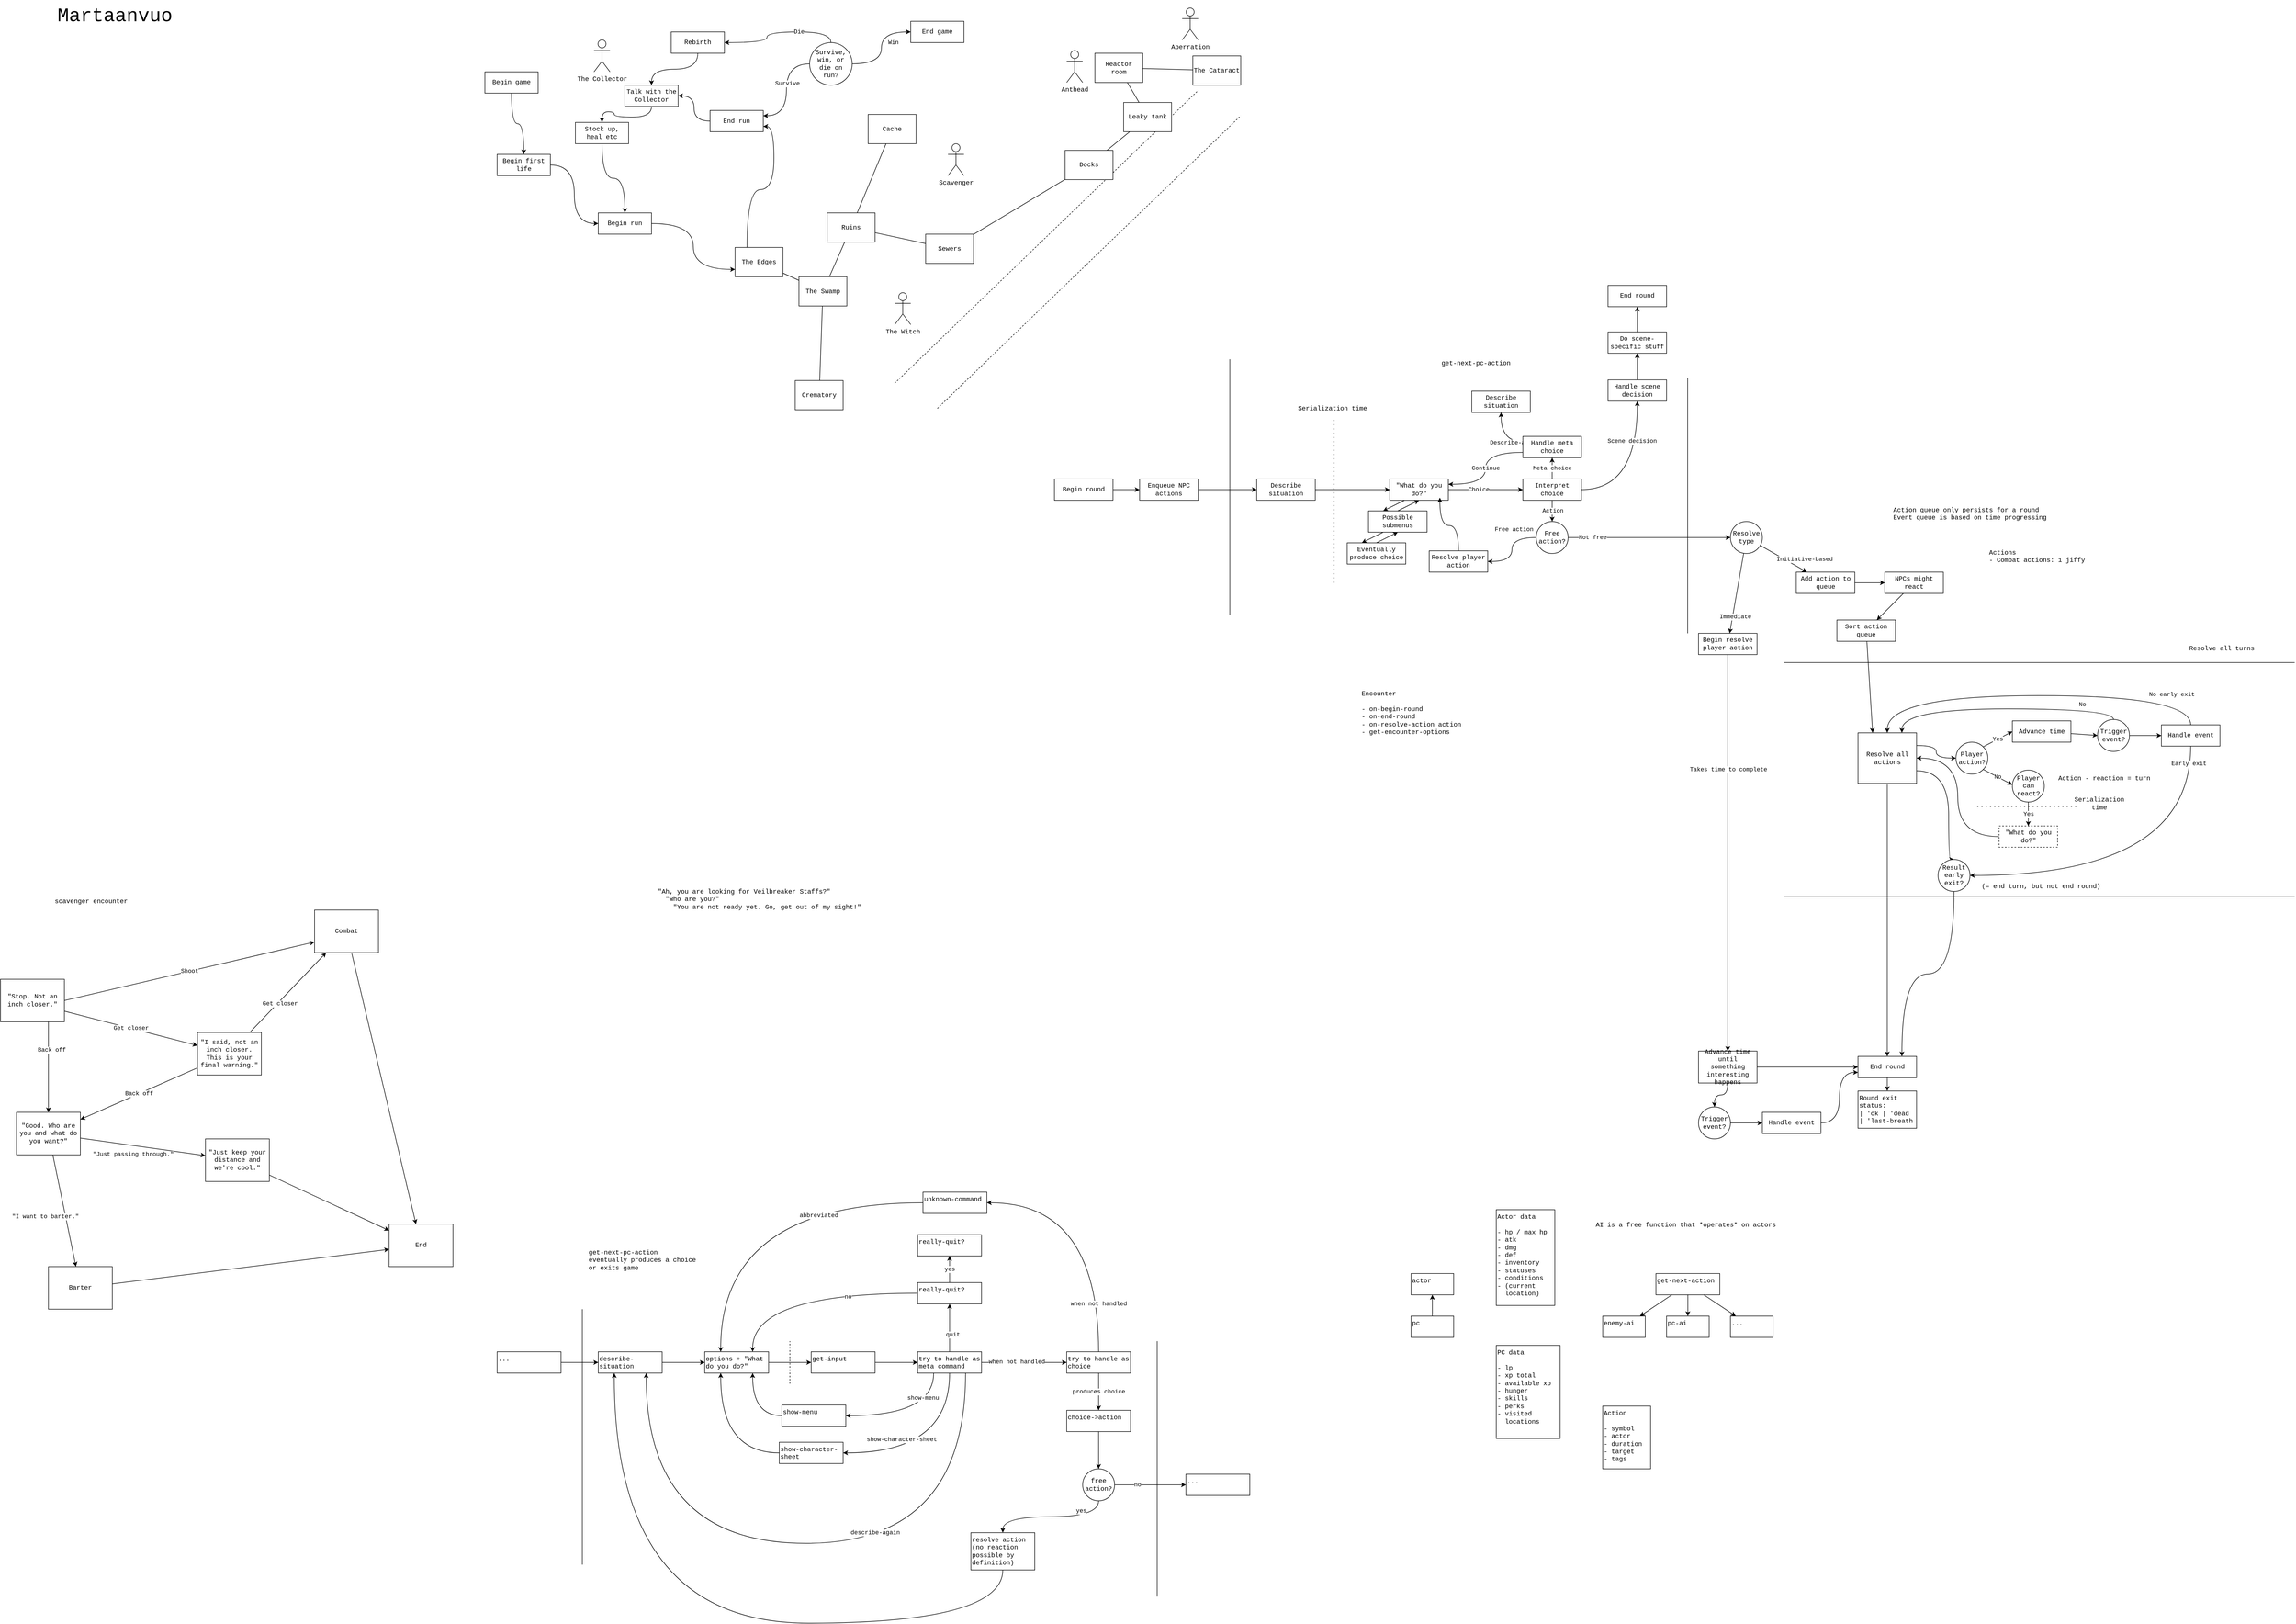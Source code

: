 <mxfile version="14.6.6" type="gitlab">
  <diagram id="PkY6KuNAQByWHemVEjpS" name="Page-1">
    <mxGraphModel dx="1348" dy="863" grid="1" gridSize="10" guides="1" tooltips="1" connect="1" arrows="1" fold="1" page="1" pageScale="1" pageWidth="4681" pageHeight="3300" math="0" shadow="0">
      <root>
        <mxCell id="0" />
        <mxCell id="1" parent="0" />
        <mxCell id="VtJOc1jhrBRUda-8Q_qS-65" value="" style="endArrow=none;dashed=1;html=1;fontFamily=Courier New;strokeColor=#000000;" edge="1" parent="1">
          <mxGeometry width="50" height="50" relative="1" as="geometry">
            <mxPoint x="1920" y="800" as="sourcePoint" />
            <mxPoint x="2490" y="250" as="targetPoint" />
          </mxGeometry>
        </mxCell>
        <mxCell id="GtMXS8k0hl24dT_Wd-_N-23" style="edgeStyle=orthogonalEdgeStyle;curved=1;rounded=0;orthogonalLoop=1;jettySize=auto;html=1;exitX=0;exitY=0.25;exitDx=0;exitDy=0;fontFamily=Courier New;" parent="1" source="Mjj1QeHVWUKomglfDfad-6" target="gbILwj0ovBhhdUd5rJjH-7" edge="1">
          <mxGeometry relative="1" as="geometry">
            <mxPoint x="2964" y="910" as="targetPoint" />
          </mxGeometry>
        </mxCell>
        <mxCell id="GtMXS8k0hl24dT_Wd-_N-24" value="Describe-again" style="edgeLabel;html=1;align=center;verticalAlign=middle;resizable=0;points=[];fontFamily=Courier New;" parent="GtMXS8k0hl24dT_Wd-_N-23" vertex="1" connectable="0">
          <mxGeometry x="-0.666" y="2" relative="1" as="geometry">
            <mxPoint as="offset" />
          </mxGeometry>
        </mxCell>
        <mxCell id="uS2b5ykc9f4V-rk9ps5i-3" value="&lt;font style=&quot;font-size: 36px&quot;&gt;Martaanvuo&lt;/font&gt;" style="text;html=1;strokeColor=none;fillColor=none;align=center;verticalAlign=middle;whiteSpace=wrap;rounded=0;fontFamily=Courier New;" parent="1" vertex="1">
          <mxGeometry x="340" y="80" width="230" height="60" as="geometry" />
        </mxCell>
        <mxCell id="uS2b5ykc9f4V-rk9ps5i-39" style="edgeStyle=none;rounded=0;orthogonalLoop=1;jettySize=auto;html=1;fontFamily=Courier New;" parent="1" target="uS2b5ykc9f4V-rk9ps5i-31" edge="1">
          <mxGeometry relative="1" as="geometry">
            <mxPoint x="1830" y="565" as="sourcePoint" />
          </mxGeometry>
        </mxCell>
        <mxCell id="uS2b5ykc9f4V-rk9ps5i-55" style="edgeStyle=none;rounded=0;orthogonalLoop=1;jettySize=auto;html=1;fontFamily=Courier New;" parent="1" source="uS2b5ykc9f4V-rk9ps5i-29" edge="1">
          <mxGeometry relative="1" as="geometry">
            <mxPoint x="1880" y="505" as="targetPoint" />
          </mxGeometry>
        </mxCell>
        <mxCell id="uS2b5ykc9f4V-rk9ps5i-56" style="edgeStyle=none;rounded=0;orthogonalLoop=1;jettySize=auto;html=1;fontFamily=Courier New;" parent="1" target="uS2b5ykc9f4V-rk9ps5i-30" edge="1">
          <mxGeometry relative="1" as="geometry">
            <mxPoint x="1820" y="585" as="sourcePoint" />
          </mxGeometry>
        </mxCell>
        <mxCell id="uS2b5ykc9f4V-rk9ps5i-54" style="edgeStyle=none;rounded=0;orthogonalLoop=1;jettySize=auto;html=1;fontFamily=Courier New;" parent="1" target="uS2b5ykc9f4V-rk9ps5i-35" edge="1">
          <mxGeometry relative="1" as="geometry">
            <mxPoint x="1950" y="631.667" as="sourcePoint" />
          </mxGeometry>
        </mxCell>
        <mxCell id="uS2b5ykc9f4V-rk9ps5i-57" style="edgeStyle=none;rounded=0;orthogonalLoop=1;jettySize=auto;html=1;fontFamily=Courier New;" parent="1" target="uS2b5ykc9f4V-rk9ps5i-36" edge="1">
          <mxGeometry relative="1" as="geometry">
            <mxPoint x="1950" y="658.333" as="sourcePoint" />
          </mxGeometry>
        </mxCell>
        <mxCell id="uS2b5ykc9f4V-rk9ps5i-43" style="edgeStyle=none;rounded=0;orthogonalLoop=1;jettySize=auto;html=1;fontFamily=Courier New;" parent="1" target="uS2b5ykc9f4V-rk9ps5i-37" edge="1">
          <mxGeometry relative="1" as="geometry">
            <mxPoint x="2070.0" y="605" as="sourcePoint" />
          </mxGeometry>
        </mxCell>
        <mxCell id="uS2b5ykc9f4V-rk9ps5i-45" style="edgeStyle=none;rounded=0;orthogonalLoop=1;jettySize=auto;html=1;entryX=0;entryY=0.5;entryDx=0;entryDy=0;fontFamily=Courier New;" parent="1" target="uS2b5ykc9f4V-rk9ps5i-44" edge="1">
          <mxGeometry relative="1" as="geometry">
            <mxPoint x="2190.0" y="605" as="sourcePoint" />
          </mxGeometry>
        </mxCell>
        <mxCell id="VtJOc1jhrBRUda-8Q_qS-2" style="edgeStyle=orthogonalEdgeStyle;rounded=0;orthogonalLoop=1;jettySize=auto;html=1;fontFamily=Courier New;" edge="1" parent="1" target="VtJOc1jhrBRUda-8Q_qS-1">
          <mxGeometry relative="1" as="geometry">
            <mxPoint x="2310.0" y="605" as="sourcePoint" />
          </mxGeometry>
        </mxCell>
        <mxCell id="VtJOc1jhrBRUda-8Q_qS-10" style="edgeStyle=orthogonalEdgeStyle;curved=1;rounded=0;orthogonalLoop=1;jettySize=auto;html=1;entryX=1;entryY=0.75;entryDx=0;entryDy=0;fontFamily=Courier New;exitX=0.25;exitY=0;exitDx=0;exitDy=0;" edge="1" parent="1" source="uS2b5ykc9f4V-rk9ps5i-47" target="VtJOc1jhrBRUda-8Q_qS-9">
          <mxGeometry relative="1" as="geometry">
            <mxPoint x="1650" y="670" as="sourcePoint" />
          </mxGeometry>
        </mxCell>
        <mxCell id="VtJOc1jhrBRUda-8Q_qS-83" style="edgeStyle=none;rounded=0;orthogonalLoop=1;jettySize=auto;html=1;fontFamily=Courier New;endArrow=none;endFill=0;strokeColor=#000000;" edge="1" parent="1" source="uS2b5ykc9f4V-rk9ps5i-47" target="VtJOc1jhrBRUda-8Q_qS-82">
          <mxGeometry relative="1" as="geometry" />
        </mxCell>
        <mxCell id="uS2b5ykc9f4V-rk9ps5i-47" value="The Edges" style="rounded=0;whiteSpace=wrap;html=1;fontFamily=Courier New;align=center;verticalAlign=middle;" parent="1" vertex="1">
          <mxGeometry x="1620" y="545" width="90" height="55" as="geometry" />
        </mxCell>
        <mxCell id="s21wqiSacWzXnnwVVLs9-26" value="&lt;div&gt;&lt;font&gt;PC data&lt;br&gt;&lt;/font&gt;&lt;/div&gt;&lt;div&gt;&lt;font&gt;&lt;br&gt;&lt;/font&gt;&lt;/div&gt;&lt;div&gt;&lt;font&gt;- lp&lt;/font&gt;&lt;/div&gt;&lt;div&gt;&lt;font&gt;- xp total&lt;/font&gt;&lt;/div&gt;&lt;div&gt;&lt;font&gt;- available xp&lt;br&gt;&lt;/font&gt;&lt;/div&gt;&lt;div&gt;&lt;font&gt;- hunger&lt;br&gt;&lt;/font&gt;&lt;/div&gt;&lt;div&gt;&lt;font&gt;- skills&lt;br&gt;&lt;/font&gt;&lt;/div&gt;&lt;div&gt;&lt;font&gt;- perks&lt;br&gt;&lt;/font&gt;&lt;/div&gt;&lt;div&gt;- visited&lt;br&gt;&amp;nbsp; locations&lt;br&gt;&lt;/div&gt;" style="rounded=0;whiteSpace=wrap;html=1;strokeWidth=1;align=left;verticalAlign=top;fontFamily=Courier New;" parent="1" vertex="1">
          <mxGeometry x="3050" y="2608" width="120" height="175" as="geometry" />
        </mxCell>
        <mxCell id="s21wqiSacWzXnnwVVLs9-27" value="&lt;font&gt;Actor data&lt;/font&gt;&lt;br&gt;&lt;font&gt;&lt;/font&gt;&lt;div&gt;&lt;font&gt;&lt;br&gt;&lt;/font&gt;&lt;/div&gt;&lt;div&gt;&lt;font&gt;- hp / max hp&lt;br&gt;&lt;/font&gt;&lt;/div&gt;&lt;div&gt;&lt;font&gt;- atk&lt;/font&gt;&lt;/div&gt;&lt;div&gt;&lt;font&gt;- dmg&lt;/font&gt;&lt;/div&gt;&lt;div&gt;&lt;font&gt;- def&lt;/font&gt;&lt;/div&gt;&lt;div&gt;&lt;font&gt;- inventory&lt;br&gt;&lt;/font&gt;&lt;/div&gt;&lt;div&gt;&lt;font&gt;- statuses&lt;/font&gt;&lt;/div&gt;&lt;div&gt;&lt;font&gt;- conditions&lt;br&gt;&lt;/font&gt;&lt;font&gt;- (current&lt;br&gt;&amp;nbsp; location)&lt;br&gt;&lt;/font&gt;&lt;/div&gt;" style="rounded=0;whiteSpace=wrap;html=1;strokeWidth=1;align=left;verticalAlign=top;fontFamily=Courier New;" parent="1" vertex="1">
          <mxGeometry x="3050" y="2353" width="110" height="180" as="geometry" />
        </mxCell>
        <mxCell id="Mjj1QeHVWUKomglfDfad-8" style="edgeStyle=orthogonalEdgeStyle;rounded=0;orthogonalLoop=1;jettySize=auto;html=1;fontFamily=Courier New;startArrow=none;" parent="1" source="Mjj1QeHVWUKomglfDfad-33" target="Mjj1QeHVWUKomglfDfad-2" edge="1">
          <mxGeometry relative="1" as="geometry" />
        </mxCell>
        <mxCell id="Mjj1QeHVWUKomglfDfad-35" style="edgeStyle=none;rounded=0;orthogonalLoop=1;jettySize=auto;html=1;fontFamily=Courier New;" parent="1" source="Mjj1QeHVWUKomglfDfad-1" target="Mjj1QeHVWUKomglfDfad-33" edge="1">
          <mxGeometry relative="1" as="geometry" />
        </mxCell>
        <mxCell id="Mjj1QeHVWUKomglfDfad-1" value="&lt;div&gt;Begin round&lt;/div&gt;" style="rounded=0;whiteSpace=wrap;html=1;fontFamily=Courier New;align=center;verticalAlign=middle;" parent="1" vertex="1">
          <mxGeometry x="2220" y="980" width="110" height="40" as="geometry" />
        </mxCell>
        <mxCell id="Mjj1QeHVWUKomglfDfad-9" style="edgeStyle=orthogonalEdgeStyle;rounded=0;orthogonalLoop=1;jettySize=auto;html=1;fontFamily=Courier New;" parent="1" source="Mjj1QeHVWUKomglfDfad-2" target="Mjj1QeHVWUKomglfDfad-3" edge="1">
          <mxGeometry relative="1" as="geometry">
            <mxPoint x="2750" y="1000" as="sourcePoint" />
          </mxGeometry>
        </mxCell>
        <mxCell id="Mjj1QeHVWUKomglfDfad-2" value="Describe situation" style="rounded=0;whiteSpace=wrap;html=1;fontFamily=Courier New;align=center;verticalAlign=middle;" parent="1" vertex="1">
          <mxGeometry x="2600" y="980" width="110" height="40" as="geometry" />
        </mxCell>
        <mxCell id="Mjj1QeHVWUKomglfDfad-10" style="edgeStyle=orthogonalEdgeStyle;rounded=0;orthogonalLoop=1;jettySize=auto;html=1;fontFamily=Courier New;" parent="1" source="Mjj1QeHVWUKomglfDfad-3" target="Mjj1QeHVWUKomglfDfad-5" edge="1">
          <mxGeometry relative="1" as="geometry" />
        </mxCell>
        <mxCell id="Mjj1QeHVWUKomglfDfad-11" value="&lt;font&gt;Choice&lt;/font&gt;" style="edgeLabel;html=1;align=center;verticalAlign=middle;resizable=0;points=[];fontFamily=Courier New;" parent="Mjj1QeHVWUKomglfDfad-10" vertex="1" connectable="0">
          <mxGeometry x="-0.196" y="-3" relative="1" as="geometry">
            <mxPoint y="-3" as="offset" />
          </mxGeometry>
        </mxCell>
        <mxCell id="GtMXS8k0hl24dT_Wd-_N-25" style="rounded=0;orthogonalLoop=1;jettySize=auto;html=1;exitX=0.25;exitY=1;exitDx=0;exitDy=0;entryX=0.25;entryY=0;entryDx=0;entryDy=0;fontFamily=Courier New;" parent="1" source="Mjj1QeHVWUKomglfDfad-3" target="Mjj1QeHVWUKomglfDfad-48" edge="1">
          <mxGeometry relative="1" as="geometry" />
        </mxCell>
        <mxCell id="Mjj1QeHVWUKomglfDfad-3" value="&quot;What do you do?&quot;" style="rounded=0;whiteSpace=wrap;html=1;fontFamily=Courier New;align=center;verticalAlign=middle;" parent="1" vertex="1">
          <mxGeometry x="2850" y="980" width="110" height="40" as="geometry" />
        </mxCell>
        <mxCell id="Mjj1QeHVWUKomglfDfad-7" value="&lt;font&gt;Meta&lt;/font&gt; choice" style="edgeStyle=orthogonalEdgeStyle;rounded=0;orthogonalLoop=1;jettySize=auto;html=1;entryX=0.5;entryY=1;entryDx=0;entryDy=0;fontFamily=Courier New;" parent="1" source="Mjj1QeHVWUKomglfDfad-5" target="Mjj1QeHVWUKomglfDfad-6" edge="1">
          <mxGeometry relative="1" as="geometry" />
        </mxCell>
        <mxCell id="Mjj1QeHVWUKomglfDfad-15" value="Action" style="edgeStyle=orthogonalEdgeStyle;rounded=0;orthogonalLoop=1;jettySize=auto;html=1;fontFamily=Courier New;" parent="1" source="Mjj1QeHVWUKomglfDfad-5" edge="1">
          <mxGeometry relative="1" as="geometry">
            <mxPoint x="3155" y="1060.0" as="targetPoint" />
          </mxGeometry>
        </mxCell>
        <mxCell id="VtJOc1jhrBRUda-8Q_qS-117" style="edgeStyle=orthogonalEdgeStyle;curved=1;rounded=0;orthogonalLoop=1;jettySize=auto;html=1;fontFamily=Courier New;endArrow=classic;endFill=1;strokeColor=#000000;" edge="1" parent="1" source="Mjj1QeHVWUKomglfDfad-5" target="VtJOc1jhrBRUda-8Q_qS-116">
          <mxGeometry relative="1" as="geometry" />
        </mxCell>
        <mxCell id="VtJOc1jhrBRUda-8Q_qS-118" value="Scene decision" style="edgeLabel;html=1;align=center;verticalAlign=middle;resizable=0;points=[];fontFamily=Courier New;" vertex="1" connectable="0" parent="VtJOc1jhrBRUda-8Q_qS-117">
          <mxGeometry x="0.197" y="23" relative="1" as="geometry">
            <mxPoint x="13" y="-34" as="offset" />
          </mxGeometry>
        </mxCell>
        <mxCell id="Mjj1QeHVWUKomglfDfad-5" value="Interpret choice" style="rounded=0;whiteSpace=wrap;html=1;fontFamily=Courier New;align=center;verticalAlign=middle;" parent="1" vertex="1">
          <mxGeometry x="3100" y="980" width="110" height="40" as="geometry" />
        </mxCell>
        <mxCell id="GtMXS8k0hl24dT_Wd-_N-20" value="Continue" style="edgeStyle=orthogonalEdgeStyle;curved=1;rounded=0;orthogonalLoop=1;jettySize=auto;html=1;entryX=1;entryY=0.25;entryDx=0;entryDy=0;fontFamily=Courier New;exitX=0;exitY=0.75;exitDx=0;exitDy=0;" parent="1" source="Mjj1QeHVWUKomglfDfad-6" target="Mjj1QeHVWUKomglfDfad-3" edge="1">
          <mxGeometry relative="1" as="geometry" />
        </mxCell>
        <mxCell id="Mjj1QeHVWUKomglfDfad-6" value="Handle meta choice" style="rounded=0;whiteSpace=wrap;html=1;fontFamily=Courier New;align=center;verticalAlign=middle;" parent="1" vertex="1">
          <mxGeometry x="3100" y="900" width="110" height="40" as="geometry" />
        </mxCell>
        <mxCell id="Mjj1QeHVWUKomglfDfad-19" value="Immediate" style="rounded=0;orthogonalLoop=1;jettySize=auto;html=1;fontFamily=Courier New;" parent="1" source="tiqr8W6lq2PpIhoyLO2V-4" target="Mjj1QeHVWUKomglfDfad-18" edge="1">
          <mxGeometry x="0.572" y="5" relative="1" as="geometry">
            <mxPoint as="offset" />
          </mxGeometry>
        </mxCell>
        <mxCell id="Mjj1QeHVWUKomglfDfad-21" style="edgeStyle=none;rounded=0;orthogonalLoop=1;jettySize=auto;html=1;fontFamily=Courier New;" parent="1" source="tiqr8W6lq2PpIhoyLO2V-4" target="Mjj1QeHVWUKomglfDfad-20" edge="1">
          <mxGeometry relative="1" as="geometry" />
        </mxCell>
        <mxCell id="Mjj1QeHVWUKomglfDfad-22" value="Initiative-based" style="edgeLabel;html=1;align=center;verticalAlign=middle;resizable=0;points=[];fontFamily=Courier New;" parent="Mjj1QeHVWUKomglfDfad-21" vertex="1" connectable="0">
          <mxGeometry x="0.145" y="-2" relative="1" as="geometry">
            <mxPoint x="33" y="-5" as="offset" />
          </mxGeometry>
        </mxCell>
        <mxCell id="tiqr8W6lq2PpIhoyLO2V-5" value="&lt;div&gt;Not free&lt;/div&gt;" style="edgeStyle=orthogonalEdgeStyle;curved=1;rounded=0;orthogonalLoop=1;jettySize=auto;html=1;fontFamily=Courier New;" parent="1" source="Mjj1QeHVWUKomglfDfad-17" target="tiqr8W6lq2PpIhoyLO2V-4" edge="1">
          <mxGeometry x="-0.697" relative="1" as="geometry">
            <mxPoint as="offset" />
          </mxGeometry>
        </mxCell>
        <mxCell id="Mjj1QeHVWUKomglfDfad-17" value="Free action?" style="ellipse;whiteSpace=wrap;html=1;aspect=fixed;fontFamily=Courier New;align=center;" parent="1" vertex="1">
          <mxGeometry x="3125" y="1060" width="60" height="60" as="geometry" />
        </mxCell>
        <mxCell id="gbILwj0ovBhhdUd5rJjH-12" style="edgeStyle=orthogonalEdgeStyle;rounded=0;orthogonalLoop=1;jettySize=auto;html=1;fontFamily=Courier New;curved=1;entryX=1;entryY=0.5;entryDx=0;entryDy=0;" parent="1" source="Mjj1QeHVWUKomglfDfad-17" target="tiqr8W6lq2PpIhoyLO2V-2" edge="1">
          <mxGeometry relative="1" as="geometry" />
        </mxCell>
        <mxCell id="gbILwj0ovBhhdUd5rJjH-13" value="Free action" style="edgeLabel;html=1;align=center;verticalAlign=middle;resizable=0;points=[];fontFamily=Courier New;" parent="gbILwj0ovBhhdUd5rJjH-12" vertex="1" connectable="0">
          <mxGeometry x="-0.762" y="-4" relative="1" as="geometry">
            <mxPoint x="-26" y="-11" as="offset" />
          </mxGeometry>
        </mxCell>
        <mxCell id="Mjj1QeHVWUKomglfDfad-18" value="Begin resolve player action" style="rounded=0;whiteSpace=wrap;html=1;fontFamily=Courier New;align=center;verticalAlign=middle;" parent="1" vertex="1">
          <mxGeometry x="3430" y="1270" width="110" height="40" as="geometry" />
        </mxCell>
        <mxCell id="tiqr8W6lq2PpIhoyLO2V-37" style="edgeStyle=none;rounded=0;orthogonalLoop=1;jettySize=auto;html=1;fontFamily=Courier New;" parent="1" source="Mjj1QeHVWUKomglfDfad-20" target="tiqr8W6lq2PpIhoyLO2V-36" edge="1">
          <mxGeometry relative="1" as="geometry" />
        </mxCell>
        <mxCell id="Mjj1QeHVWUKomglfDfad-20" value="Add action to queue" style="rounded=0;whiteSpace=wrap;html=1;fontFamily=Courier New;align=center;verticalAlign=middle;" parent="1" vertex="1">
          <mxGeometry x="3613.64" y="1155" width="110" height="40" as="geometry" />
        </mxCell>
        <mxCell id="Mjj1QeHVWUKomglfDfad-74" style="edgeStyle=orthogonalEdgeStyle;curved=1;rounded=0;orthogonalLoop=1;jettySize=auto;html=1;fontFamily=Courier New;exitX=0.5;exitY=1;exitDx=0;exitDy=0;" parent="1" source="Mjj1QeHVWUKomglfDfad-18" target="Mjj1QeHVWUKomglfDfad-73" edge="1">
          <mxGeometry relative="1" as="geometry">
            <mxPoint x="3485" y="1155" as="sourcePoint" />
          </mxGeometry>
        </mxCell>
        <mxCell id="Mjj1QeHVWUKomglfDfad-76" value="&lt;div&gt;Takes time to complete&lt;/div&gt;" style="edgeLabel;html=1;align=center;verticalAlign=middle;resizable=0;points=[];fontFamily=Courier New;" parent="Mjj1QeHVWUKomglfDfad-74" vertex="1" connectable="0">
          <mxGeometry x="-0.42" y="1" relative="1" as="geometry">
            <mxPoint as="offset" />
          </mxGeometry>
        </mxCell>
        <mxCell id="Mjj1QeHVWUKomglfDfad-38" style="edgeStyle=none;rounded=0;orthogonalLoop=1;jettySize=auto;html=1;fontFamily=Courier New;entryX=0.25;entryY=0;entryDx=0;entryDy=0;" parent="1" source="Mjj1QeHVWUKomglfDfad-29" target="Mjj1QeHVWUKomglfDfad-37" edge="1">
          <mxGeometry relative="1" as="geometry" />
        </mxCell>
        <mxCell id="Mjj1QeHVWUKomglfDfad-29" value="Sort action queue" style="rounded=0;whiteSpace=wrap;html=1;fontFamily=Courier New;align=center;verticalAlign=middle;" parent="1" vertex="1">
          <mxGeometry x="3690" y="1245" width="110" height="40" as="geometry" />
        </mxCell>
        <mxCell id="Mjj1QeHVWUKomglfDfad-33" value="Enqueue NPC actions" style="rounded=0;whiteSpace=wrap;html=1;fontFamily=Courier New;align=center;verticalAlign=middle;" parent="1" vertex="1">
          <mxGeometry x="2380" y="980" width="110" height="40" as="geometry" />
        </mxCell>
        <mxCell id="GtMXS8k0hl24dT_Wd-_N-7" style="edgeStyle=orthogonalEdgeStyle;curved=1;rounded=0;orthogonalLoop=1;jettySize=auto;html=1;fontFamily=Courier New;exitX=1;exitY=0.25;exitDx=0;exitDy=0;" parent="1" source="Mjj1QeHVWUKomglfDfad-37" target="GtMXS8k0hl24dT_Wd-_N-6" edge="1">
          <mxGeometry relative="1" as="geometry" />
        </mxCell>
        <mxCell id="GtMXS8k0hl24dT_Wd-_N-10" style="edgeStyle=orthogonalEdgeStyle;curved=1;rounded=0;orthogonalLoop=1;jettySize=auto;html=1;entryX=0.5;entryY=0;entryDx=0;entryDy=0;fontFamily=Courier New;" parent="1" source="Mjj1QeHVWUKomglfDfad-37" target="Mjj1QeHVWUKomglfDfad-40" edge="1">
          <mxGeometry relative="1" as="geometry" />
        </mxCell>
        <mxCell id="GtMXS8k0hl24dT_Wd-_N-12" style="edgeStyle=orthogonalEdgeStyle;curved=1;rounded=0;orthogonalLoop=1;jettySize=auto;html=1;fontFamily=Courier New;entryX=0.5;entryY=0;entryDx=0;entryDy=0;exitX=1;exitY=0.75;exitDx=0;exitDy=0;" parent="1" source="Mjj1QeHVWUKomglfDfad-37" target="GtMXS8k0hl24dT_Wd-_N-11" edge="1">
          <mxGeometry relative="1" as="geometry">
            <Array as="points">
              <mxPoint x="3900" y="1528" />
              <mxPoint x="3900" y="1695" />
            </Array>
          </mxGeometry>
        </mxCell>
        <mxCell id="Mjj1QeHVWUKomglfDfad-37" value="Resolve all actions" style="rounded=0;whiteSpace=wrap;html=1;fontFamily=Courier New;align=center;verticalAlign=middle;" parent="1" vertex="1">
          <mxGeometry x="3729.64" y="1457" width="110" height="95" as="geometry" />
        </mxCell>
        <mxCell id="Mjj1QeHVWUKomglfDfad-63" style="edgeStyle=none;rounded=0;orthogonalLoop=1;jettySize=auto;html=1;fontFamily=Courier New;" parent="1" source="Mjj1QeHVWUKomglfDfad-40" target="Mjj1QeHVWUKomglfDfad-62" edge="1">
          <mxGeometry relative="1" as="geometry" />
        </mxCell>
        <mxCell id="Mjj1QeHVWUKomglfDfad-40" value="&lt;div&gt;End round&lt;/div&gt;" style="rounded=0;whiteSpace=wrap;html=1;fontFamily=Courier New;align=center;verticalAlign=middle;" parent="1" vertex="1">
          <mxGeometry x="3729.64" y="2065" width="110" height="40" as="geometry" />
        </mxCell>
        <mxCell id="GtMXS8k0hl24dT_Wd-_N-26" style="edgeStyle=none;rounded=0;orthogonalLoop=1;jettySize=auto;html=1;exitX=0.25;exitY=1;exitDx=0;exitDy=0;entryX=0.25;entryY=0;entryDx=0;entryDy=0;fontFamily=Courier New;" parent="1" source="Mjj1QeHVWUKomglfDfad-48" target="Mjj1QeHVWUKomglfDfad-50" edge="1">
          <mxGeometry relative="1" as="geometry" />
        </mxCell>
        <mxCell id="GtMXS8k0hl24dT_Wd-_N-28" style="edgeStyle=none;rounded=0;orthogonalLoop=1;jettySize=auto;html=1;exitX=0.5;exitY=0;exitDx=0;exitDy=0;entryX=0.5;entryY=1;entryDx=0;entryDy=0;fontFamily=Courier New;" parent="1" source="Mjj1QeHVWUKomglfDfad-48" target="Mjj1QeHVWUKomglfDfad-3" edge="1">
          <mxGeometry relative="1" as="geometry" />
        </mxCell>
        <mxCell id="Mjj1QeHVWUKomglfDfad-48" value="&lt;div&gt;Possible submenus&lt;/div&gt;" style="rounded=0;whiteSpace=wrap;html=1;fontFamily=Courier New;align=center;verticalAlign=middle;" parent="1" vertex="1">
          <mxGeometry x="2810" y="1040" width="110" height="40" as="geometry" />
        </mxCell>
        <mxCell id="GtMXS8k0hl24dT_Wd-_N-27" style="edgeStyle=none;rounded=0;orthogonalLoop=1;jettySize=auto;html=1;exitX=0.5;exitY=0;exitDx=0;exitDy=0;entryX=0.5;entryY=1;entryDx=0;entryDy=0;fontFamily=Courier New;" parent="1" source="Mjj1QeHVWUKomglfDfad-50" target="Mjj1QeHVWUKomglfDfad-48" edge="1">
          <mxGeometry relative="1" as="geometry" />
        </mxCell>
        <mxCell id="Mjj1QeHVWUKomglfDfad-50" value="Eventually produce choice" style="rounded=0;whiteSpace=wrap;html=1;fontFamily=Courier New;align=center;verticalAlign=middle;" parent="1" vertex="1">
          <mxGeometry x="2770" y="1100" width="110" height="40" as="geometry" />
        </mxCell>
        <mxCell id="GtMXS8k0hl24dT_Wd-_N-29" style="edgeStyle=none;rounded=0;orthogonalLoop=1;jettySize=auto;html=1;fontFamily=Courier New;" parent="1" source="Mjj1QeHVWUKomglfDfad-59" edge="1">
          <mxGeometry relative="1" as="geometry">
            <mxPoint x="4179.64" y="1462" as="targetPoint" />
          </mxGeometry>
        </mxCell>
        <mxCell id="Mjj1QeHVWUKomglfDfad-59" value="Advance time" style="rounded=0;whiteSpace=wrap;html=1;fontFamily=Courier New;align=center;verticalAlign=middle;" parent="1" vertex="1">
          <mxGeometry x="4019.64" y="1434.5" width="110" height="40" as="geometry" />
        </mxCell>
        <mxCell id="Mjj1QeHVWUKomglfDfad-62" value="Round exit status:&lt;br&gt;&lt;div align=&quot;left&quot;&gt;| &#39;ok | &#39;dead&lt;br&gt;| &#39;last-breath&lt;/div&gt;" style="rounded=0;whiteSpace=wrap;html=1;fontFamily=Courier New;align=left;verticalAlign=middle;" parent="1" vertex="1">
          <mxGeometry x="3729.64" y="2130" width="110" height="70" as="geometry" />
        </mxCell>
        <mxCell id="Mjj1QeHVWUKomglfDfad-65" value="&lt;div&gt;Actions&lt;/div&gt;&lt;div&gt;- Combat actions: 1 jiffy&lt;br&gt;&lt;/div&gt;" style="text;html=1;strokeColor=none;fillColor=none;align=left;verticalAlign=top;whiteSpace=wrap;rounded=0;labelBackgroundColor=#ffffff;fontFamily=Courier New;" parent="1" vertex="1">
          <mxGeometry x="3973.64" y="1105" width="280" height="60" as="geometry" />
        </mxCell>
        <mxCell id="Mjj1QeHVWUKomglfDfad-75" style="rounded=0;orthogonalLoop=1;jettySize=auto;html=1;fontFamily=Courier New;" parent="1" source="Mjj1QeHVWUKomglfDfad-73" target="Mjj1QeHVWUKomglfDfad-40" edge="1">
          <mxGeometry relative="1" as="geometry" />
        </mxCell>
        <mxCell id="GtMXS8k0hl24dT_Wd-_N-43" style="edgeStyle=orthogonalEdgeStyle;curved=1;rounded=0;orthogonalLoop=1;jettySize=auto;html=1;fontFamily=Courier New;" parent="1" source="Mjj1QeHVWUKomglfDfad-73" target="GtMXS8k0hl24dT_Wd-_N-41" edge="1">
          <mxGeometry relative="1" as="geometry" />
        </mxCell>
        <mxCell id="Mjj1QeHVWUKomglfDfad-73" value="&lt;div&gt;Advance time until something interesting happens&lt;/div&gt;" style="rounded=0;whiteSpace=wrap;html=1;fontFamily=Courier New;align=center;verticalAlign=middle;" parent="1" vertex="1">
          <mxGeometry x="3430" y="2055" width="110" height="60" as="geometry" />
        </mxCell>
        <mxCell id="GtMXS8k0hl24dT_Wd-_N-8" value="Yes" style="rounded=0;orthogonalLoop=1;jettySize=auto;html=1;fontFamily=Courier New;exitX=1;exitY=0;exitDx=0;exitDy=0;entryX=0;entryY=0.5;entryDx=0;entryDy=0;" parent="1" source="GtMXS8k0hl24dT_Wd-_N-6" target="Mjj1QeHVWUKomglfDfad-59" edge="1">
          <mxGeometry relative="1" as="geometry" />
        </mxCell>
        <mxCell id="fIGCcyKUM6D2oCtiyjVn-3" value="No" style="edgeStyle=none;rounded=0;orthogonalLoop=1;jettySize=auto;html=1;entryX=0;entryY=0.5;entryDx=0;entryDy=0;exitX=1;exitY=1;exitDx=0;exitDy=0;fontFamily=Courier New;" parent="1" source="GtMXS8k0hl24dT_Wd-_N-6" edge="1">
          <mxGeometry relative="1" as="geometry">
            <mxPoint x="4019.64" y="1554.5" as="targetPoint" />
          </mxGeometry>
        </mxCell>
        <mxCell id="GtMXS8k0hl24dT_Wd-_N-6" value="Player action?" style="ellipse;whiteSpace=wrap;html=1;aspect=fixed;fontFamily=Courier New;align=center;" parent="1" vertex="1">
          <mxGeometry x="3913.64" y="1474.5" width="60" height="60" as="geometry" />
        </mxCell>
        <mxCell id="GtMXS8k0hl24dT_Wd-_N-13" style="edgeStyle=orthogonalEdgeStyle;curved=1;rounded=0;orthogonalLoop=1;jettySize=auto;html=1;entryX=0.75;entryY=0;entryDx=0;entryDy=0;fontFamily=Courier New;exitX=0.5;exitY=1;exitDx=0;exitDy=0;" parent="1" source="GtMXS8k0hl24dT_Wd-_N-11" target="Mjj1QeHVWUKomglfDfad-40" edge="1">
          <mxGeometry relative="1" as="geometry" />
        </mxCell>
        <mxCell id="GtMXS8k0hl24dT_Wd-_N-11" value="Result early exit?" style="ellipse;whiteSpace=wrap;html=1;aspect=fixed;fontFamily=Courier New;align=center;" parent="1" vertex="1">
          <mxGeometry x="3880" y="1695" width="60" height="60" as="geometry" />
        </mxCell>
        <mxCell id="GtMXS8k0hl24dT_Wd-_N-32" style="edgeStyle=orthogonalEdgeStyle;curved=1;rounded=0;orthogonalLoop=1;jettySize=auto;html=1;fontFamily=Courier New;exitX=0.5;exitY=0;exitDx=0;exitDy=0;entryX=0.75;entryY=0;entryDx=0;entryDy=0;" parent="1" source="GtMXS8k0hl24dT_Wd-_N-30" target="Mjj1QeHVWUKomglfDfad-37" edge="1">
          <mxGeometry relative="1" as="geometry">
            <Array as="points">
              <mxPoint x="4209.64" y="1412" />
              <mxPoint x="3812.64" y="1412" />
            </Array>
          </mxGeometry>
        </mxCell>
        <mxCell id="GtMXS8k0hl24dT_Wd-_N-33" value="No" style="edgeLabel;html=1;align=center;verticalAlign=middle;resizable=0;points=[];fontFamily=Courier New;" parent="GtMXS8k0hl24dT_Wd-_N-32" vertex="1" connectable="0">
          <mxGeometry x="-0.66" y="-8" relative="1" as="geometry">
            <mxPoint as="offset" />
          </mxGeometry>
        </mxCell>
        <mxCell id="GtMXS8k0hl24dT_Wd-_N-35" style="edgeStyle=orthogonalEdgeStyle;curved=1;rounded=0;orthogonalLoop=1;jettySize=auto;html=1;fontFamily=Courier New;" parent="1" source="GtMXS8k0hl24dT_Wd-_N-30" target="GtMXS8k0hl24dT_Wd-_N-34" edge="1">
          <mxGeometry relative="1" as="geometry" />
        </mxCell>
        <mxCell id="GtMXS8k0hl24dT_Wd-_N-30" value="Trigger event?" style="ellipse;whiteSpace=wrap;html=1;aspect=fixed;fontFamily=Courier New;align=center;" parent="1" vertex="1">
          <mxGeometry x="4179.64" y="1432" width="60" height="60" as="geometry" />
        </mxCell>
        <mxCell id="GtMXS8k0hl24dT_Wd-_N-36" style="edgeStyle=orthogonalEdgeStyle;curved=1;rounded=0;orthogonalLoop=1;jettySize=auto;html=1;entryX=1;entryY=0.5;entryDx=0;entryDy=0;fontFamily=Courier New;exitX=0.5;exitY=1;exitDx=0;exitDy=0;" parent="1" source="GtMXS8k0hl24dT_Wd-_N-34" target="GtMXS8k0hl24dT_Wd-_N-11" edge="1">
          <mxGeometry relative="1" as="geometry">
            <Array as="points">
              <mxPoint x="4355" y="1725" />
            </Array>
          </mxGeometry>
        </mxCell>
        <mxCell id="GtMXS8k0hl24dT_Wd-_N-37" value="Early exit" style="edgeLabel;html=1;align=center;verticalAlign=middle;resizable=0;points=[];fontFamily=Courier New;" parent="GtMXS8k0hl24dT_Wd-_N-36" vertex="1" connectable="0">
          <mxGeometry x="-0.901" y="-4" relative="1" as="geometry">
            <mxPoint as="offset" />
          </mxGeometry>
        </mxCell>
        <mxCell id="GtMXS8k0hl24dT_Wd-_N-39" style="edgeStyle=orthogonalEdgeStyle;curved=1;rounded=0;orthogonalLoop=1;jettySize=auto;html=1;exitX=0.5;exitY=0;exitDx=0;exitDy=0;entryX=0.5;entryY=0;entryDx=0;entryDy=0;fontFamily=Courier New;" parent="1" source="GtMXS8k0hl24dT_Wd-_N-34" target="Mjj1QeHVWUKomglfDfad-37" edge="1">
          <mxGeometry relative="1" as="geometry">
            <Array as="points">
              <mxPoint x="4354.64" y="1387" />
              <mxPoint x="3784.64" y="1387" />
            </Array>
          </mxGeometry>
        </mxCell>
        <mxCell id="GtMXS8k0hl24dT_Wd-_N-40" value="No early exit" style="edgeLabel;html=1;align=center;verticalAlign=middle;resizable=0;points=[];fontFamily=Courier New;" parent="GtMXS8k0hl24dT_Wd-_N-39" vertex="1" connectable="0">
          <mxGeometry x="-0.671" y="-2" relative="1" as="geometry">
            <mxPoint x="24" as="offset" />
          </mxGeometry>
        </mxCell>
        <mxCell id="GtMXS8k0hl24dT_Wd-_N-34" value="Handle event" style="rounded=0;whiteSpace=wrap;html=1;fontFamily=Courier New;align=center;verticalAlign=middle;" parent="1" vertex="1">
          <mxGeometry x="4299.64" y="1442" width="110" height="40" as="geometry" />
        </mxCell>
        <mxCell id="GtMXS8k0hl24dT_Wd-_N-44" style="edgeStyle=orthogonalEdgeStyle;curved=1;rounded=0;orthogonalLoop=1;jettySize=auto;html=1;fontFamily=Courier New;" parent="1" source="GtMXS8k0hl24dT_Wd-_N-41" target="GtMXS8k0hl24dT_Wd-_N-42" edge="1">
          <mxGeometry relative="1" as="geometry" />
        </mxCell>
        <mxCell id="GtMXS8k0hl24dT_Wd-_N-41" value="Trigger event?" style="ellipse;whiteSpace=wrap;html=1;aspect=fixed;fontFamily=Courier New;align=center;" parent="1" vertex="1">
          <mxGeometry x="3430" y="2160" width="60" height="60" as="geometry" />
        </mxCell>
        <mxCell id="GtMXS8k0hl24dT_Wd-_N-45" style="edgeStyle=orthogonalEdgeStyle;curved=1;rounded=0;orthogonalLoop=1;jettySize=auto;html=1;entryX=0;entryY=0.75;entryDx=0;entryDy=0;fontFamily=Courier New;" parent="1" source="GtMXS8k0hl24dT_Wd-_N-42" target="Mjj1QeHVWUKomglfDfad-40" edge="1">
          <mxGeometry relative="1" as="geometry" />
        </mxCell>
        <mxCell id="GtMXS8k0hl24dT_Wd-_N-42" value="Handle event" style="rounded=0;whiteSpace=wrap;html=1;fontFamily=Courier New;align=center;verticalAlign=middle;" parent="1" vertex="1">
          <mxGeometry x="3550" y="2170" width="110" height="40" as="geometry" />
        </mxCell>
        <mxCell id="GtMXS8k0hl24dT_Wd-_N-47" value="&lt;div&gt;Action queue only persists for a round&lt;/div&gt;&lt;div&gt;Event queue is based on time progressing&lt;br&gt;&lt;/div&gt;" style="text;html=1;strokeColor=none;fillColor=none;align=left;verticalAlign=top;whiteSpace=wrap;rounded=0;labelBackgroundColor=#ffffff;fontFamily=Courier New;" parent="1" vertex="1">
          <mxGeometry x="3793.64" y="1025" width="324" height="50" as="geometry" />
        </mxCell>
        <mxCell id="GtMXS8k0hl24dT_Wd-_N-48" value="actor" style="rounded=0;whiteSpace=wrap;html=1;fontFamily=Courier New;align=left;verticalAlign=top;" parent="1" vertex="1">
          <mxGeometry x="2890" y="2473" width="80" height="40" as="geometry" />
        </mxCell>
        <mxCell id="GtMXS8k0hl24dT_Wd-_N-54" style="rounded=0;orthogonalLoop=1;jettySize=auto;html=1;fontFamily=Courier New;" parent="1" source="GtMXS8k0hl24dT_Wd-_N-49" target="GtMXS8k0hl24dT_Wd-_N-48" edge="1">
          <mxGeometry relative="1" as="geometry" />
        </mxCell>
        <mxCell id="GtMXS8k0hl24dT_Wd-_N-49" value="pc" style="rounded=0;whiteSpace=wrap;html=1;fontFamily=Courier New;align=left;verticalAlign=top;" parent="1" vertex="1">
          <mxGeometry x="2890" y="2553" width="80" height="40" as="geometry" />
        </mxCell>
        <mxCell id="GtMXS8k0hl24dT_Wd-_N-60" value="" style="endArrow=none;dashed=1;html=1;dashPattern=1 3;strokeWidth=2;fontFamily=Courier New;" parent="1" edge="1">
          <mxGeometry width="50" height="50" relative="1" as="geometry">
            <mxPoint x="2745" y="1175" as="sourcePoint" />
            <mxPoint x="2745" y="865" as="targetPoint" />
          </mxGeometry>
        </mxCell>
        <mxCell id="GtMXS8k0hl24dT_Wd-_N-61" value="Serialization time" style="text;html=1;strokeColor=none;fillColor=none;align=center;verticalAlign=middle;whiteSpace=wrap;rounded=0;fontFamily=Courier New;" parent="1" vertex="1">
          <mxGeometry x="2675" y="835" width="135" height="25" as="geometry" />
        </mxCell>
        <mxCell id="gbILwj0ovBhhdUd5rJjH-4" style="edgeStyle=none;rounded=0;orthogonalLoop=1;jettySize=auto;html=1;fontFamily=Courier New;" parent="1" source="GtMXS8k0hl24dT_Wd-_N-63" target="GtMXS8k0hl24dT_Wd-_N-64" edge="1">
          <mxGeometry relative="1" as="geometry" />
        </mxCell>
        <mxCell id="gbILwj0ovBhhdUd5rJjH-5" style="edgeStyle=none;rounded=0;orthogonalLoop=1;jettySize=auto;html=1;fontFamily=Courier New;" parent="1" source="GtMXS8k0hl24dT_Wd-_N-63" target="GtMXS8k0hl24dT_Wd-_N-65" edge="1">
          <mxGeometry relative="1" as="geometry" />
        </mxCell>
        <mxCell id="gbILwj0ovBhhdUd5rJjH-6" style="edgeStyle=none;rounded=0;orthogonalLoop=1;jettySize=auto;html=1;fontFamily=Courier New;" parent="1" source="GtMXS8k0hl24dT_Wd-_N-63" target="GtMXS8k0hl24dT_Wd-_N-66" edge="1">
          <mxGeometry relative="1" as="geometry" />
        </mxCell>
        <mxCell id="GtMXS8k0hl24dT_Wd-_N-63" value="get-next-action" style="rounded=0;whiteSpace=wrap;html=1;fontFamily=Courier New;align=left;verticalAlign=top;" parent="1" vertex="1">
          <mxGeometry x="3350" y="2473" width="120" height="40" as="geometry" />
        </mxCell>
        <mxCell id="GtMXS8k0hl24dT_Wd-_N-64" value="enemy-ai" style="rounded=0;whiteSpace=wrap;html=1;fontFamily=Courier New;align=left;verticalAlign=top;" parent="1" vertex="1">
          <mxGeometry x="3250" y="2553" width="80" height="40" as="geometry" />
        </mxCell>
        <mxCell id="GtMXS8k0hl24dT_Wd-_N-65" value="pc-ai" style="rounded=0;whiteSpace=wrap;html=1;fontFamily=Courier New;align=left;verticalAlign=top;" parent="1" vertex="1">
          <mxGeometry x="3370" y="2553" width="80" height="40" as="geometry" />
        </mxCell>
        <mxCell id="GtMXS8k0hl24dT_Wd-_N-66" value="..." style="rounded=0;whiteSpace=wrap;html=1;fontFamily=Courier New;align=left;verticalAlign=top;" parent="1" vertex="1">
          <mxGeometry x="3490" y="2553" width="80" height="40" as="geometry" />
        </mxCell>
        <mxCell id="GtMXS8k0hl24dT_Wd-_N-71" value="AI is a free function that *operates* on actors" style="text;html=1;strokeColor=none;fillColor=none;align=left;verticalAlign=top;whiteSpace=wrap;rounded=0;fontFamily=Courier New;" parent="1" vertex="1">
          <mxGeometry x="3235" y="2368" width="390" height="110" as="geometry" />
        </mxCell>
        <mxCell id="fIGCcyKUM6D2oCtiyjVn-6" value="Yes" style="edgeStyle=none;rounded=0;orthogonalLoop=1;jettySize=auto;html=1;fontFamily=Courier New;" parent="1" source="fIGCcyKUM6D2oCtiyjVn-4" target="fIGCcyKUM6D2oCtiyjVn-5" edge="1">
          <mxGeometry relative="1" as="geometry" />
        </mxCell>
        <mxCell id="fIGCcyKUM6D2oCtiyjVn-4" value="Player can react?" style="ellipse;whiteSpace=wrap;html=1;aspect=fixed;fontFamily=Courier New;align=center;" parent="1" vertex="1">
          <mxGeometry x="4019.64" y="1527" width="60" height="60" as="geometry" />
        </mxCell>
        <mxCell id="YugrOfWrAMtGJ8in59au-1" style="edgeStyle=orthogonalEdgeStyle;rounded=0;orthogonalLoop=1;jettySize=auto;html=1;curved=1;entryX=1;entryY=0.5;entryDx=0;entryDy=0;" parent="1" source="fIGCcyKUM6D2oCtiyjVn-5" target="Mjj1QeHVWUKomglfDfad-37" edge="1">
          <mxGeometry relative="1" as="geometry" />
        </mxCell>
        <mxCell id="fIGCcyKUM6D2oCtiyjVn-5" value="&quot;What do you do?&quot;" style="rounded=0;whiteSpace=wrap;html=1;fontFamily=Courier New;align=center;verticalAlign=middle;dashed=1;" parent="1" vertex="1">
          <mxGeometry x="3994.64" y="1632" width="110" height="40" as="geometry" />
        </mxCell>
        <mxCell id="fIGCcyKUM6D2oCtiyjVn-7" value="Action - reaction = turn" style="text;html=1;strokeColor=none;fillColor=none;align=left;verticalAlign=top;whiteSpace=wrap;rounded=0;labelBackgroundColor=#ffffff;fontFamily=Courier New;" parent="1" vertex="1">
          <mxGeometry x="4103.64" y="1529" width="189" height="28" as="geometry" />
        </mxCell>
        <mxCell id="fIGCcyKUM6D2oCtiyjVn-10" value="(= end turn, but not end round)" style="text;html=1;strokeColor=none;fillColor=none;align=left;verticalAlign=top;whiteSpace=wrap;rounded=0;labelBackgroundColor=#ffffff;fontFamily=Courier New;" parent="1" vertex="1">
          <mxGeometry x="3960" y="1732" width="240" height="30" as="geometry" />
        </mxCell>
        <mxCell id="fIGCcyKUM6D2oCtiyjVn-15" value="Resolve all turns" style="text;html=1;strokeColor=none;fillColor=none;align=left;verticalAlign=top;whiteSpace=wrap;rounded=0;labelBackgroundColor=#ffffff;fontFamily=Courier New;" parent="1" vertex="1">
          <mxGeometry x="4350" y="1285" width="134" height="30" as="geometry" />
        </mxCell>
        <mxCell id="fIGCcyKUM6D2oCtiyjVn-16" value="" style="endArrow=none;dashed=1;html=1;dashPattern=1 3;strokeWidth=2;fontFamily=Courier New;" parent="1" edge="1">
          <mxGeometry width="50" height="50" relative="1" as="geometry">
            <mxPoint x="3953.64" y="1595" as="sourcePoint" />
            <mxPoint x="4143.64" y="1595" as="targetPoint" />
          </mxGeometry>
        </mxCell>
        <mxCell id="fIGCcyKUM6D2oCtiyjVn-17" value="Serialization time" style="text;html=1;strokeColor=none;fillColor=none;align=center;verticalAlign=middle;whiteSpace=wrap;rounded=0;fontFamily=Courier New;" parent="1" vertex="1">
          <mxGeometry x="4117.64" y="1565" width="130" height="50" as="geometry" />
        </mxCell>
        <mxCell id="gbILwj0ovBhhdUd5rJjH-3" value="&lt;div&gt;Action&lt;/div&gt;&lt;div&gt;&lt;br&gt;&lt;/div&gt;&lt;div&gt;- symbol&lt;/div&gt;&lt;div&gt;- actor&lt;/div&gt;&lt;div&gt;- duration&lt;/div&gt;&lt;div&gt;- target&lt;/div&gt;&lt;div&gt;- tags&lt;br&gt;&lt;/div&gt;" style="rounded=0;whiteSpace=wrap;html=1;strokeWidth=1;align=left;verticalAlign=top;fontFamily=Courier New;" parent="1" vertex="1">
          <mxGeometry x="3250" y="2722" width="90" height="118" as="geometry" />
        </mxCell>
        <mxCell id="gbILwj0ovBhhdUd5rJjH-7" value="Describe situation" style="rounded=0;whiteSpace=wrap;html=1;fontFamily=Courier New;align=center;verticalAlign=middle;" parent="1" vertex="1">
          <mxGeometry x="3004" y="815" width="110" height="40" as="geometry" />
        </mxCell>
        <mxCell id="gbILwj0ovBhhdUd5rJjH-15" value="get-next-pc-action" style="text;html=1;strokeColor=none;fillColor=none;align=center;verticalAlign=middle;whiteSpace=wrap;rounded=0;fontFamily=Courier New;rotation=0;" parent="1" vertex="1">
          <mxGeometry x="2910" y="752.5" width="204" height="20" as="geometry" />
        </mxCell>
        <mxCell id="tiqr8W6lq2PpIhoyLO2V-3" style="edgeStyle=orthogonalEdgeStyle;rounded=0;orthogonalLoop=1;jettySize=auto;html=1;entryX=0.855;entryY=0.875;entryDx=0;entryDy=0;entryPerimeter=0;curved=1;" parent="1" source="tiqr8W6lq2PpIhoyLO2V-2" target="Mjj1QeHVWUKomglfDfad-3" edge="1">
          <mxGeometry relative="1" as="geometry" />
        </mxCell>
        <mxCell id="tiqr8W6lq2PpIhoyLO2V-2" value="Resolve player action" style="rounded=0;whiteSpace=wrap;html=1;fontFamily=Courier New;align=center;verticalAlign=middle;" parent="1" vertex="1">
          <mxGeometry x="2924" y="1115" width="110" height="40" as="geometry" />
        </mxCell>
        <mxCell id="tiqr8W6lq2PpIhoyLO2V-4" value="Resolve&lt;br&gt;type" style="ellipse;whiteSpace=wrap;html=1;aspect=fixed;fontFamily=Courier New;align=center;" parent="1" vertex="1">
          <mxGeometry x="3490" y="1060" width="60" height="60" as="geometry" />
        </mxCell>
        <mxCell id="tiqr8W6lq2PpIhoyLO2V-6" value="" style="endArrow=none;html=1;fontFamily=Courier New;" parent="1" edge="1">
          <mxGeometry width="50" height="50" relative="1" as="geometry">
            <mxPoint x="2549.5" y="1235" as="sourcePoint" />
            <mxPoint x="2549.5" y="755" as="targetPoint" />
          </mxGeometry>
        </mxCell>
        <mxCell id="tiqr8W6lq2PpIhoyLO2V-7" value="" style="endArrow=none;html=1;fontFamily=Courier New;" parent="1" edge="1">
          <mxGeometry width="50" height="50" relative="1" as="geometry">
            <mxPoint x="3409.58" y="1270" as="sourcePoint" />
            <mxPoint x="3409.58" y="790" as="targetPoint" />
          </mxGeometry>
        </mxCell>
        <mxCell id="tiqr8W6lq2PpIhoyLO2V-8" value="" style="endArrow=none;html=1;fontFamily=Courier New;" parent="1" edge="1">
          <mxGeometry width="50" height="50" relative="1" as="geometry">
            <mxPoint x="3590" y="1325" as="sourcePoint" />
            <mxPoint x="4550" y="1325" as="targetPoint" />
          </mxGeometry>
        </mxCell>
        <mxCell id="tiqr8W6lq2PpIhoyLO2V-9" value="" style="endArrow=none;html=1;fontFamily=Courier New;" parent="1" edge="1">
          <mxGeometry width="50" height="50" relative="1" as="geometry">
            <mxPoint x="3590" y="1765" as="sourcePoint" />
            <mxPoint x="4550" y="1765" as="targetPoint" />
          </mxGeometry>
        </mxCell>
        <mxCell id="tiqr8W6lq2PpIhoyLO2V-12" value="Shoot" style="rounded=0;orthogonalLoop=1;jettySize=auto;html=1;fontFamily=Courier New;exitX=1;exitY=0.5;exitDx=0;exitDy=0;entryX=0;entryY=0.75;entryDx=0;entryDy=0;" parent="1" source="tiqr8W6lq2PpIhoyLO2V-10" target="tiqr8W6lq2PpIhoyLO2V-11" edge="1">
          <mxGeometry relative="1" as="geometry" />
        </mxCell>
        <mxCell id="tiqr8W6lq2PpIhoyLO2V-19" style="edgeStyle=none;rounded=0;orthogonalLoop=1;jettySize=auto;html=1;fontFamily=Courier New;exitX=0.75;exitY=1;exitDx=0;exitDy=0;" parent="1" source="tiqr8W6lq2PpIhoyLO2V-10" target="tiqr8W6lq2PpIhoyLO2V-13" edge="1">
          <mxGeometry relative="1" as="geometry" />
        </mxCell>
        <mxCell id="tiqr8W6lq2PpIhoyLO2V-20" value="Back off" style="edgeLabel;html=1;align=center;verticalAlign=middle;resizable=0;points=[];fontFamily=Courier New;" parent="tiqr8W6lq2PpIhoyLO2V-19" vertex="1" connectable="0">
          <mxGeometry x="-0.366" y="6" relative="1" as="geometry">
            <mxPoint y="-1" as="offset" />
          </mxGeometry>
        </mxCell>
        <mxCell id="tiqr8W6lq2PpIhoyLO2V-22" value="Get closer" style="edgeStyle=none;rounded=0;orthogonalLoop=1;jettySize=auto;html=1;fontFamily=Courier New;exitX=1;exitY=0.75;exitDx=0;exitDy=0;" parent="1" source="tiqr8W6lq2PpIhoyLO2V-10" target="tiqr8W6lq2PpIhoyLO2V-21" edge="1">
          <mxGeometry relative="1" as="geometry" />
        </mxCell>
        <mxCell id="tiqr8W6lq2PpIhoyLO2V-10" value="&quot;Stop. Not an inch closer.&quot;" style="rounded=0;whiteSpace=wrap;html=1;fontFamily=Courier New;" parent="1" vertex="1">
          <mxGeometry x="240" y="1920" width="120" height="80" as="geometry" />
        </mxCell>
        <mxCell id="YugrOfWrAMtGJ8in59au-65" style="rounded=0;orthogonalLoop=1;jettySize=auto;html=1;fontFamily=Courier New;" parent="1" source="tiqr8W6lq2PpIhoyLO2V-11" target="YugrOfWrAMtGJ8in59au-62" edge="1">
          <mxGeometry relative="1" as="geometry" />
        </mxCell>
        <mxCell id="tiqr8W6lq2PpIhoyLO2V-11" value="Combat" style="rounded=0;whiteSpace=wrap;html=1;fontFamily=Courier New;" parent="1" vertex="1">
          <mxGeometry x="830" y="1790" width="120" height="80" as="geometry" />
        </mxCell>
        <mxCell id="tiqr8W6lq2PpIhoyLO2V-29" style="edgeStyle=none;rounded=0;orthogonalLoop=1;jettySize=auto;html=1;fontFamily=Courier New;" parent="1" source="tiqr8W6lq2PpIhoyLO2V-13" target="tiqr8W6lq2PpIhoyLO2V-26" edge="1">
          <mxGeometry relative="1" as="geometry" />
        </mxCell>
        <mxCell id="tiqr8W6lq2PpIhoyLO2V-30" value="&quot;Just passing through.&quot;" style="edgeLabel;html=1;align=center;verticalAlign=middle;resizable=0;points=[];fontFamily=Courier New;" parent="tiqr8W6lq2PpIhoyLO2V-29" vertex="1" connectable="0">
          <mxGeometry x="-0.403" y="1" relative="1" as="geometry">
            <mxPoint x="28" y="21" as="offset" />
          </mxGeometry>
        </mxCell>
        <mxCell id="tiqr8W6lq2PpIhoyLO2V-32" style="edgeStyle=none;rounded=0;orthogonalLoop=1;jettySize=auto;html=1;fontFamily=Courier New;" parent="1" source="tiqr8W6lq2PpIhoyLO2V-13" target="tiqr8W6lq2PpIhoyLO2V-31" edge="1">
          <mxGeometry relative="1" as="geometry" />
        </mxCell>
        <mxCell id="tiqr8W6lq2PpIhoyLO2V-34" value="&quot;I want to barter.&quot;" style="edgeLabel;html=1;align=center;verticalAlign=middle;resizable=0;points=[];fontFamily=Courier New;" parent="tiqr8W6lq2PpIhoyLO2V-32" vertex="1" connectable="0">
          <mxGeometry x="-0.381" y="-2" relative="1" as="geometry">
            <mxPoint x="-26" y="50" as="offset" />
          </mxGeometry>
        </mxCell>
        <mxCell id="tiqr8W6lq2PpIhoyLO2V-13" value="&quot;Good. Who are you and what do you want?&quot;" style="rounded=0;whiteSpace=wrap;html=1;fontFamily=Courier New;" parent="1" vertex="1">
          <mxGeometry x="270" y="2170" width="120" height="80" as="geometry" />
        </mxCell>
        <mxCell id="tiqr8W6lq2PpIhoyLO2V-23" style="edgeStyle=none;rounded=0;orthogonalLoop=1;jettySize=auto;html=1;fontFamily=Courier New;" parent="1" source="tiqr8W6lq2PpIhoyLO2V-21" target="tiqr8W6lq2PpIhoyLO2V-11" edge="1">
          <mxGeometry relative="1" as="geometry" />
        </mxCell>
        <mxCell id="tiqr8W6lq2PpIhoyLO2V-24" value="Get closer" style="edgeLabel;html=1;align=center;verticalAlign=middle;resizable=0;points=[];fontFamily=Courier New;" parent="tiqr8W6lq2PpIhoyLO2V-23" vertex="1" connectable="0">
          <mxGeometry x="-0.241" y="-3" relative="1" as="geometry">
            <mxPoint y="1" as="offset" />
          </mxGeometry>
        </mxCell>
        <mxCell id="tiqr8W6lq2PpIhoyLO2V-25" value="Back off" style="edgeStyle=none;rounded=0;orthogonalLoop=1;jettySize=auto;html=1;fontFamily=Courier New;" parent="1" source="tiqr8W6lq2PpIhoyLO2V-21" target="tiqr8W6lq2PpIhoyLO2V-13" edge="1">
          <mxGeometry relative="1" as="geometry" />
        </mxCell>
        <mxCell id="tiqr8W6lq2PpIhoyLO2V-21" value="&quot;I said, not an inch closer. This is your final warning.&quot;" style="rounded=0;whiteSpace=wrap;html=1;fontFamily=Courier New;" parent="1" vertex="1">
          <mxGeometry x="610" y="2020" width="120" height="80" as="geometry" />
        </mxCell>
        <mxCell id="YugrOfWrAMtGJ8in59au-64" style="rounded=0;orthogonalLoop=1;jettySize=auto;html=1;fontFamily=Courier New;" parent="1" source="tiqr8W6lq2PpIhoyLO2V-26" target="YugrOfWrAMtGJ8in59au-62" edge="1">
          <mxGeometry relative="1" as="geometry" />
        </mxCell>
        <mxCell id="tiqr8W6lq2PpIhoyLO2V-26" value="&quot;Just keep your distance and we&#39;re cool.&quot;" style="rounded=0;whiteSpace=wrap;html=1;fontFamily=Courier New;" parent="1" vertex="1">
          <mxGeometry x="625" y="2220" width="120" height="80" as="geometry" />
        </mxCell>
        <mxCell id="YugrOfWrAMtGJ8in59au-63" style="rounded=0;orthogonalLoop=1;jettySize=auto;html=1;fontFamily=Courier New;" parent="1" source="tiqr8W6lq2PpIhoyLO2V-31" target="YugrOfWrAMtGJ8in59au-62" edge="1">
          <mxGeometry relative="1" as="geometry" />
        </mxCell>
        <mxCell id="tiqr8W6lq2PpIhoyLO2V-31" value="Barter" style="rounded=0;whiteSpace=wrap;html=1;fontFamily=Courier New;" parent="1" vertex="1">
          <mxGeometry x="330" y="2460" width="120" height="80" as="geometry" />
        </mxCell>
        <mxCell id="tiqr8W6lq2PpIhoyLO2V-38" style="edgeStyle=none;rounded=0;orthogonalLoop=1;jettySize=auto;html=1;fontFamily=Courier New;" parent="1" source="tiqr8W6lq2PpIhoyLO2V-36" target="Mjj1QeHVWUKomglfDfad-29" edge="1">
          <mxGeometry relative="1" as="geometry" />
        </mxCell>
        <mxCell id="tiqr8W6lq2PpIhoyLO2V-36" value="NPCs might react" style="rounded=0;whiteSpace=wrap;html=1;fontFamily=Courier New;align=center;verticalAlign=middle;" parent="1" vertex="1">
          <mxGeometry x="3780.0" y="1155" width="110" height="40" as="geometry" />
        </mxCell>
        <mxCell id="YugrOfWrAMtGJ8in59au-5" style="edgeStyle=orthogonalEdgeStyle;curved=1;rounded=0;orthogonalLoop=1;jettySize=auto;html=1;fontFamily=Courier New;" parent="1" source="YugrOfWrAMtGJ8in59au-2" target="YugrOfWrAMtGJ8in59au-4" edge="1">
          <mxGeometry relative="1" as="geometry" />
        </mxCell>
        <mxCell id="YugrOfWrAMtGJ8in59au-2" value="options + &quot;What do you do?&quot;" style="rounded=0;whiteSpace=wrap;html=1;fontFamily=Courier New;align=left;verticalAlign=top;" parent="1" vertex="1">
          <mxGeometry x="1563" y="2620" width="120" height="40" as="geometry" />
        </mxCell>
        <mxCell id="YugrOfWrAMtGJ8in59au-3" value="&lt;div align=&quot;left&quot;&gt;get-next-pc-action&lt;/div&gt;&lt;div align=&quot;left&quot;&gt;eventually produces a choice&lt;/div&gt;&lt;div align=&quot;left&quot;&gt;or exits game&lt;br&gt;&lt;/div&gt;" style="text;html=1;strokeColor=none;fillColor=none;align=left;verticalAlign=top;whiteSpace=wrap;rounded=0;fontFamily=Courier New;" parent="1" vertex="1">
          <mxGeometry x="1343" y="2420" width="240" height="60" as="geometry" />
        </mxCell>
        <mxCell id="YugrOfWrAMtGJ8in59au-7" style="edgeStyle=orthogonalEdgeStyle;curved=1;rounded=0;orthogonalLoop=1;jettySize=auto;html=1;fontFamily=Courier New;" parent="1" source="YugrOfWrAMtGJ8in59au-4" target="YugrOfWrAMtGJ8in59au-6" edge="1">
          <mxGeometry relative="1" as="geometry" />
        </mxCell>
        <mxCell id="YugrOfWrAMtGJ8in59au-4" value="get-input" style="rounded=0;whiteSpace=wrap;html=1;fontFamily=Courier New;align=left;verticalAlign=top;" parent="1" vertex="1">
          <mxGeometry x="1763" y="2620" width="120" height="40" as="geometry" />
        </mxCell>
        <mxCell id="YugrOfWrAMtGJ8in59au-10" value="" style="edgeStyle=orthogonalEdgeStyle;curved=1;rounded=0;orthogonalLoop=1;jettySize=auto;html=1;fontFamily=Courier New;entryX=0.75;entryY=1;entryDx=0;entryDy=0;exitX=0.75;exitY=1;exitDx=0;exitDy=0;" parent="1" source="YugrOfWrAMtGJ8in59au-6" target="YugrOfWrAMtGJ8in59au-20" edge="1">
          <mxGeometry relative="1" as="geometry">
            <mxPoint x="2113" y="2770" as="sourcePoint" />
            <mxPoint x="2023" y="2740" as="targetPoint" />
            <Array as="points">
              <mxPoint x="2053" y="2980" />
              <mxPoint x="1453" y="2980" />
            </Array>
          </mxGeometry>
        </mxCell>
        <mxCell id="YugrOfWrAMtGJ8in59au-23" value="describe-again" style="edgeLabel;html=1;align=center;verticalAlign=middle;resizable=0;points=[];fontFamily=Courier New;" parent="YugrOfWrAMtGJ8in59au-10" vertex="1" connectable="0">
          <mxGeometry x="-0.261" y="-2" relative="1" as="geometry">
            <mxPoint x="-32" y="-18" as="offset" />
          </mxGeometry>
        </mxCell>
        <mxCell id="YugrOfWrAMtGJ8in59au-12" style="edgeStyle=orthogonalEdgeStyle;curved=1;rounded=0;orthogonalLoop=1;jettySize=auto;html=1;fontFamily=Courier New;" parent="1" source="YugrOfWrAMtGJ8in59au-6" target="YugrOfWrAMtGJ8in59au-11" edge="1">
          <mxGeometry relative="1" as="geometry" />
        </mxCell>
        <mxCell id="YugrOfWrAMtGJ8in59au-13" value="when not handled" style="edgeLabel;html=1;align=center;verticalAlign=middle;resizable=0;points=[];fontFamily=Courier New;" parent="YugrOfWrAMtGJ8in59au-12" vertex="1" connectable="0">
          <mxGeometry x="-0.175" y="1" relative="1" as="geometry">
            <mxPoint as="offset" />
          </mxGeometry>
        </mxCell>
        <mxCell id="YugrOfWrAMtGJ8in59au-24" value="show-menu" style="edgeStyle=orthogonalEdgeStyle;curved=1;rounded=0;orthogonalLoop=1;jettySize=auto;html=1;fontFamily=Courier New;entryX=1;entryY=0.5;entryDx=0;entryDy=0;exitX=0.25;exitY=1;exitDx=0;exitDy=0;" parent="1" source="YugrOfWrAMtGJ8in59au-6" target="YugrOfWrAMtGJ8in59au-25" edge="1">
          <mxGeometry x="-0.619" y="-20" relative="1" as="geometry">
            <mxPoint x="2023" y="2800" as="targetPoint" />
            <mxPoint as="offset" />
          </mxGeometry>
        </mxCell>
        <mxCell id="YugrOfWrAMtGJ8in59au-29" style="edgeStyle=orthogonalEdgeStyle;curved=1;rounded=0;orthogonalLoop=1;jettySize=auto;html=1;entryX=1;entryY=0.5;entryDx=0;entryDy=0;fontFamily=Courier New;exitX=0.5;exitY=1;exitDx=0;exitDy=0;" parent="1" source="YugrOfWrAMtGJ8in59au-6" target="YugrOfWrAMtGJ8in59au-28" edge="1">
          <mxGeometry relative="1" as="geometry" />
        </mxCell>
        <mxCell id="YugrOfWrAMtGJ8in59au-31" value="show-character-sheet" style="edgeLabel;html=1;align=center;verticalAlign=middle;resizable=0;points=[];fontFamily=Courier New;" parent="YugrOfWrAMtGJ8in59au-29" vertex="1" connectable="0">
          <mxGeometry x="-0.343" y="-13" relative="1" as="geometry">
            <mxPoint x="-77" y="10" as="offset" />
          </mxGeometry>
        </mxCell>
        <mxCell id="YugrOfWrAMtGJ8in59au-32" style="edgeStyle=orthogonalEdgeStyle;curved=1;rounded=0;orthogonalLoop=1;jettySize=auto;html=1;fontFamily=Courier New;" parent="1" source="YugrOfWrAMtGJ8in59au-6" target="YugrOfWrAMtGJ8in59au-34" edge="1">
          <mxGeometry relative="1" as="geometry">
            <mxPoint x="2033" y="2460" as="targetPoint" />
          </mxGeometry>
        </mxCell>
        <mxCell id="YugrOfWrAMtGJ8in59au-33" value="quit" style="edgeLabel;html=1;align=center;verticalAlign=middle;resizable=0;points=[];fontFamily=Courier New;" parent="YugrOfWrAMtGJ8in59au-32" vertex="1" connectable="0">
          <mxGeometry x="-0.294" y="-6" relative="1" as="geometry">
            <mxPoint as="offset" />
          </mxGeometry>
        </mxCell>
        <mxCell id="YugrOfWrAMtGJ8in59au-6" value="try to handle as meta command" style="rounded=0;whiteSpace=wrap;html=1;fontFamily=Courier New;align=left;verticalAlign=top;" parent="1" vertex="1">
          <mxGeometry x="1963" y="2620" width="120" height="40" as="geometry" />
        </mxCell>
        <mxCell id="YugrOfWrAMtGJ8in59au-15" value="produces choice" style="edgeStyle=orthogonalEdgeStyle;curved=1;rounded=0;orthogonalLoop=1;jettySize=auto;html=1;fontFamily=Courier New;" parent="1" source="YugrOfWrAMtGJ8in59au-11" target="YugrOfWrAMtGJ8in59au-14" edge="1">
          <mxGeometry relative="1" as="geometry" />
        </mxCell>
        <mxCell id="YugrOfWrAMtGJ8in59au-17" value="when not handled" style="edgeStyle=orthogonalEdgeStyle;curved=1;rounded=0;orthogonalLoop=1;jettySize=auto;html=1;fontFamily=Courier New;entryX=1;entryY=0.5;entryDx=0;entryDy=0;exitX=0.5;exitY=0;exitDx=0;exitDy=0;" parent="1" source="YugrOfWrAMtGJ8in59au-11" target="YugrOfWrAMtGJ8in59au-43" edge="1">
          <mxGeometry x="-0.633" relative="1" as="geometry">
            <mxPoint x="2513" y="2640" as="targetPoint" />
            <mxPoint as="offset" />
          </mxGeometry>
        </mxCell>
        <mxCell id="YugrOfWrAMtGJ8in59au-11" value="try to handle as choice" style="rounded=0;whiteSpace=wrap;html=1;fontFamily=Courier New;align=left;verticalAlign=top;" parent="1" vertex="1">
          <mxGeometry x="2243" y="2620" width="120" height="40" as="geometry" />
        </mxCell>
        <mxCell id="YugrOfWrAMtGJ8in59au-47" style="edgeStyle=orthogonalEdgeStyle;curved=1;rounded=0;orthogonalLoop=1;jettySize=auto;html=1;fontFamily=Courier New;" parent="1" source="YugrOfWrAMtGJ8in59au-14" target="YugrOfWrAMtGJ8in59au-46" edge="1">
          <mxGeometry relative="1" as="geometry" />
        </mxCell>
        <mxCell id="YugrOfWrAMtGJ8in59au-14" value="&lt;div&gt;choice-&amp;gt;action&lt;/div&gt;" style="rounded=0;whiteSpace=wrap;html=1;fontFamily=Courier New;align=left;verticalAlign=top;" parent="1" vertex="1">
          <mxGeometry x="2243" y="2730" width="120" height="40" as="geometry" />
        </mxCell>
        <mxCell id="YugrOfWrAMtGJ8in59au-21" style="edgeStyle=orthogonalEdgeStyle;curved=1;rounded=0;orthogonalLoop=1;jettySize=auto;html=1;fontFamily=Courier New;" parent="1" source="YugrOfWrAMtGJ8in59au-20" target="YugrOfWrAMtGJ8in59au-2" edge="1">
          <mxGeometry relative="1" as="geometry" />
        </mxCell>
        <mxCell id="YugrOfWrAMtGJ8in59au-20" value="describe-situation" style="rounded=0;whiteSpace=wrap;html=1;fontFamily=Courier New;align=left;verticalAlign=top;" parent="1" vertex="1">
          <mxGeometry x="1363" y="2620" width="120" height="40" as="geometry" />
        </mxCell>
        <mxCell id="YugrOfWrAMtGJ8in59au-22" value="" style="endArrow=none;dashed=1;html=1;fontFamily=Courier New;" parent="1" edge="1">
          <mxGeometry width="50" height="50" relative="1" as="geometry">
            <mxPoint x="1723" y="2680" as="sourcePoint" />
            <mxPoint x="1723" y="2600" as="targetPoint" />
          </mxGeometry>
        </mxCell>
        <mxCell id="YugrOfWrAMtGJ8in59au-27" style="edgeStyle=orthogonalEdgeStyle;curved=1;rounded=0;orthogonalLoop=1;jettySize=auto;html=1;entryX=0.75;entryY=1;entryDx=0;entryDy=0;fontFamily=Courier New;" parent="1" source="YugrOfWrAMtGJ8in59au-25" target="YugrOfWrAMtGJ8in59au-2" edge="1">
          <mxGeometry relative="1" as="geometry" />
        </mxCell>
        <mxCell id="YugrOfWrAMtGJ8in59au-25" value="show-menu" style="rounded=0;whiteSpace=wrap;html=1;fontFamily=Courier New;align=left;verticalAlign=top;" parent="1" vertex="1">
          <mxGeometry x="1708" y="2720" width="120" height="40" as="geometry" />
        </mxCell>
        <mxCell id="YugrOfWrAMtGJ8in59au-30" style="edgeStyle=orthogonalEdgeStyle;curved=1;rounded=0;orthogonalLoop=1;jettySize=auto;html=1;fontFamily=Courier New;entryX=0.25;entryY=1;entryDx=0;entryDy=0;" parent="1" source="YugrOfWrAMtGJ8in59au-28" target="YugrOfWrAMtGJ8in59au-2" edge="1">
          <mxGeometry relative="1" as="geometry" />
        </mxCell>
        <mxCell id="YugrOfWrAMtGJ8in59au-28" value="show-character-sheet" style="rounded=0;whiteSpace=wrap;html=1;fontFamily=Courier New;align=left;verticalAlign=top;" parent="1" vertex="1">
          <mxGeometry x="1703" y="2790" width="120" height="40" as="geometry" />
        </mxCell>
        <mxCell id="YugrOfWrAMtGJ8in59au-35" style="edgeStyle=orthogonalEdgeStyle;curved=1;rounded=0;orthogonalLoop=1;jettySize=auto;html=1;fontFamily=Courier New;entryX=0.75;entryY=0;entryDx=0;entryDy=0;" parent="1" source="YugrOfWrAMtGJ8in59au-34" target="YugrOfWrAMtGJ8in59au-2" edge="1">
          <mxGeometry relative="1" as="geometry" />
        </mxCell>
        <mxCell id="YugrOfWrAMtGJ8in59au-36" value="no" style="edgeLabel;html=1;align=center;verticalAlign=middle;resizable=0;points=[];fontFamily=Courier New;" parent="YugrOfWrAMtGJ8in59au-35" vertex="1" connectable="0">
          <mxGeometry x="-0.373" y="7" relative="1" as="geometry">
            <mxPoint as="offset" />
          </mxGeometry>
        </mxCell>
        <mxCell id="YugrOfWrAMtGJ8in59au-38" value="yes" style="edgeStyle=orthogonalEdgeStyle;curved=1;rounded=0;orthogonalLoop=1;jettySize=auto;html=1;fontFamily=Courier New;" parent="1" source="YugrOfWrAMtGJ8in59au-34" target="YugrOfWrAMtGJ8in59au-37" edge="1">
          <mxGeometry relative="1" as="geometry">
            <Array as="points">
              <mxPoint x="2023" y="2470" />
              <mxPoint x="2023" y="2470" />
            </Array>
          </mxGeometry>
        </mxCell>
        <mxCell id="YugrOfWrAMtGJ8in59au-34" value="&lt;div&gt;really-quit?&lt;/div&gt;&lt;div&gt;&lt;br&gt;&lt;/div&gt;" style="rounded=0;whiteSpace=wrap;html=1;fontFamily=Courier New;align=left;verticalAlign=top;" parent="1" vertex="1">
          <mxGeometry x="1963" y="2490" width="120" height="40" as="geometry" />
        </mxCell>
        <mxCell id="YugrOfWrAMtGJ8in59au-37" value="&lt;div&gt;really-quit?&lt;/div&gt;&lt;div&gt;&lt;br&gt;&lt;/div&gt;" style="rounded=0;whiteSpace=wrap;html=1;fontFamily=Courier New;align=left;verticalAlign=top;" parent="1" vertex="1">
          <mxGeometry x="1963" y="2400" width="120" height="40" as="geometry" />
        </mxCell>
        <mxCell id="YugrOfWrAMtGJ8in59au-44" style="edgeStyle=orthogonalEdgeStyle;curved=1;rounded=0;orthogonalLoop=1;jettySize=auto;html=1;fontFamily=Courier New;entryX=0.25;entryY=0;entryDx=0;entryDy=0;" parent="1" source="YugrOfWrAMtGJ8in59au-43" target="YugrOfWrAMtGJ8in59au-2" edge="1">
          <mxGeometry relative="1" as="geometry" />
        </mxCell>
        <mxCell id="YugrOfWrAMtGJ8in59au-61" value="&lt;div&gt;abbreviated&lt;/div&gt;" style="edgeLabel;html=1;align=center;verticalAlign=middle;resizable=0;points=[];fontFamily=Courier New;" parent="YugrOfWrAMtGJ8in59au-44" vertex="1" connectable="0">
          <mxGeometry x="-0.406" y="24" relative="1" as="geometry">
            <mxPoint as="offset" />
          </mxGeometry>
        </mxCell>
        <mxCell id="YugrOfWrAMtGJ8in59au-43" value="unknown-command" style="rounded=0;whiteSpace=wrap;html=1;fontFamily=Courier New;align=left;verticalAlign=top;" parent="1" vertex="1">
          <mxGeometry x="1973" y="2320" width="120" height="40" as="geometry" />
        </mxCell>
        <mxCell id="YugrOfWrAMtGJ8in59au-49" style="edgeStyle=orthogonalEdgeStyle;curved=1;rounded=0;orthogonalLoop=1;jettySize=auto;html=1;fontFamily=Courier New;exitX=0.5;exitY=1;exitDx=0;exitDy=0;" parent="1" source="YugrOfWrAMtGJ8in59au-46" target="YugrOfWrAMtGJ8in59au-48" edge="1">
          <mxGeometry relative="1" as="geometry" />
        </mxCell>
        <mxCell id="YugrOfWrAMtGJ8in59au-50" value="yes" style="edgeLabel;html=1;align=center;verticalAlign=middle;resizable=0;points=[];fontFamily=Courier New;" parent="YugrOfWrAMtGJ8in59au-49" vertex="1" connectable="0">
          <mxGeometry x="-0.472" y="-11" relative="1" as="geometry">
            <mxPoint as="offset" />
          </mxGeometry>
        </mxCell>
        <mxCell id="YugrOfWrAMtGJ8in59au-57" style="edgeStyle=orthogonalEdgeStyle;curved=1;rounded=0;orthogonalLoop=1;jettySize=auto;html=1;fontFamily=Courier New;" parent="1" source="YugrOfWrAMtGJ8in59au-46" target="YugrOfWrAMtGJ8in59au-54" edge="1">
          <mxGeometry relative="1" as="geometry" />
        </mxCell>
        <mxCell id="YugrOfWrAMtGJ8in59au-58" value="no" style="edgeLabel;html=1;align=center;verticalAlign=middle;resizable=0;points=[];fontFamily=Courier New;" parent="YugrOfWrAMtGJ8in59au-57" vertex="1" connectable="0">
          <mxGeometry x="-0.676" y="-2" relative="1" as="geometry">
            <mxPoint x="21" y="-2" as="offset" />
          </mxGeometry>
        </mxCell>
        <mxCell id="YugrOfWrAMtGJ8in59au-46" value="free action?" style="ellipse;whiteSpace=wrap;html=1;aspect=fixed;fontFamily=Courier New;align=center;" parent="1" vertex="1">
          <mxGeometry x="2273" y="2840" width="60" height="60" as="geometry" />
        </mxCell>
        <mxCell id="YugrOfWrAMtGJ8in59au-52" style="edgeStyle=orthogonalEdgeStyle;curved=1;rounded=0;orthogonalLoop=1;jettySize=auto;html=1;fontFamily=Courier New;entryX=0.25;entryY=1;entryDx=0;entryDy=0;exitX=0.5;exitY=1;exitDx=0;exitDy=0;" parent="1" source="YugrOfWrAMtGJ8in59au-48" target="YugrOfWrAMtGJ8in59au-20" edge="1">
          <mxGeometry relative="1" as="geometry">
            <mxPoint x="1433" y="2770" as="targetPoint" />
            <Array as="points">
              <mxPoint x="2123" y="3130" />
              <mxPoint x="1393" y="3130" />
            </Array>
          </mxGeometry>
        </mxCell>
        <mxCell id="YugrOfWrAMtGJ8in59au-48" value="resolve action&lt;br&gt;(no reaction possible by definition)" style="rounded=0;whiteSpace=wrap;html=1;fontFamily=Courier New;align=left;verticalAlign=top;" parent="1" vertex="1">
          <mxGeometry x="2063" y="2960" width="120" height="70" as="geometry" />
        </mxCell>
        <mxCell id="YugrOfWrAMtGJ8in59au-54" value="&lt;div&gt;...&lt;/div&gt;" style="rounded=0;whiteSpace=wrap;html=1;fontFamily=Courier New;align=left;verticalAlign=top;" parent="1" vertex="1">
          <mxGeometry x="2467" y="2850" width="120" height="40" as="geometry" />
        </mxCell>
        <mxCell id="YugrOfWrAMtGJ8in59au-56" style="edgeStyle=orthogonalEdgeStyle;curved=1;rounded=0;orthogonalLoop=1;jettySize=auto;html=1;fontFamily=Courier New;" parent="1" source="YugrOfWrAMtGJ8in59au-55" target="YugrOfWrAMtGJ8in59au-20" edge="1">
          <mxGeometry relative="1" as="geometry" />
        </mxCell>
        <mxCell id="YugrOfWrAMtGJ8in59au-55" value="..." style="rounded=0;whiteSpace=wrap;html=1;fontFamily=Courier New;align=left;verticalAlign=top;" parent="1" vertex="1">
          <mxGeometry x="1173" y="2620" width="120" height="40" as="geometry" />
        </mxCell>
        <mxCell id="YugrOfWrAMtGJ8in59au-59" value="" style="endArrow=none;html=1;fontFamily=Courier New;" parent="1" edge="1">
          <mxGeometry width="50" height="50" relative="1" as="geometry">
            <mxPoint x="2413" y="3080" as="sourcePoint" />
            <mxPoint x="2413" y="2600" as="targetPoint" />
          </mxGeometry>
        </mxCell>
        <mxCell id="YugrOfWrAMtGJ8in59au-60" value="" style="endArrow=none;html=1;fontFamily=Courier New;" parent="1" edge="1">
          <mxGeometry width="50" height="50" relative="1" as="geometry">
            <mxPoint x="1333" y="3020" as="sourcePoint" />
            <mxPoint x="1333" y="2540" as="targetPoint" />
          </mxGeometry>
        </mxCell>
        <mxCell id="YugrOfWrAMtGJ8in59au-62" value="End" style="rounded=0;whiteSpace=wrap;html=1;fontFamily=Courier New;" parent="1" vertex="1">
          <mxGeometry x="970" y="2380" width="120" height="80" as="geometry" />
        </mxCell>
        <mxCell id="YugrOfWrAMtGJ8in59au-66" value="scavenger encounter" style="text;html=1;strokeColor=none;fillColor=none;align=left;verticalAlign=top;whiteSpace=wrap;rounded=0;fontFamily=Courier New;" parent="1" vertex="1">
          <mxGeometry x="340" y="1760" width="240" height="60" as="geometry" />
        </mxCell>
        <mxCell id="wJRPmjZKE--E-NOz8mzT-1" value="&lt;div&gt;Encounter&lt;/div&gt;&lt;div&gt;&lt;br&gt;&lt;/div&gt;&lt;div&gt;- on-begin-round&lt;/div&gt;&lt;div&gt;- on-end-round&lt;/div&gt;&lt;div&gt;- on-resolve-action action&lt;/div&gt;&lt;div&gt;- get-encounter-options&lt;/div&gt;" style="text;html=1;strokeColor=none;fillColor=none;align=left;verticalAlign=top;whiteSpace=wrap;rounded=0;fontFamily=Courier New;" parent="1" vertex="1">
          <mxGeometry x="2795" y="1370" width="245" height="130" as="geometry" />
        </mxCell>
        <mxCell id="VtJOc1jhrBRUda-8Q_qS-40" style="edgeStyle=orthogonalEdgeStyle;curved=1;rounded=0;orthogonalLoop=1;jettySize=auto;html=1;fontFamily=Courier New;endArrow=classic;endFill=1;" edge="1" parent="1" target="VtJOc1jhrBRUda-8Q_qS-35">
          <mxGeometry relative="1" as="geometry">
            <mxPoint x="2430.0" y="605" as="sourcePoint" />
          </mxGeometry>
        </mxCell>
        <mxCell id="VtJOc1jhrBRUda-8Q_qS-6" style="edgeStyle=orthogonalEdgeStyle;rounded=0;orthogonalLoop=1;jettySize=auto;html=1;fontFamily=Courier New;curved=1;entryX=0;entryY=0.75;entryDx=0;entryDy=0;" edge="1" parent="1" source="VtJOc1jhrBRUda-8Q_qS-4" target="uS2b5ykc9f4V-rk9ps5i-47">
          <mxGeometry relative="1" as="geometry">
            <mxPoint x="1530" y="600" as="targetPoint" />
          </mxGeometry>
        </mxCell>
        <mxCell id="VtJOc1jhrBRUda-8Q_qS-4" value="&lt;div&gt;Begin run&lt;/div&gt;" style="rounded=0;whiteSpace=wrap;html=1;fontFamily=Courier New;" vertex="1" parent="1">
          <mxGeometry x="1363" y="480" width="100" height="40" as="geometry" />
        </mxCell>
        <mxCell id="VtJOc1jhrBRUda-8Q_qS-11" style="edgeStyle=orthogonalEdgeStyle;curved=1;rounded=0;orthogonalLoop=1;jettySize=auto;html=1;fontFamily=Courier New;entryX=1;entryY=0.5;entryDx=0;entryDy=0;" edge="1" parent="1" source="VtJOc1jhrBRUda-8Q_qS-9" target="VtJOc1jhrBRUda-8Q_qS-12">
          <mxGeometry relative="1" as="geometry">
            <mxPoint x="1480" y="555" as="targetPoint" />
          </mxGeometry>
        </mxCell>
        <mxCell id="VtJOc1jhrBRUda-8Q_qS-9" value="End run" style="rounded=0;whiteSpace=wrap;html=1;fontFamily=Courier New;" vertex="1" parent="1">
          <mxGeometry x="1573" y="287.5" width="100" height="40" as="geometry" />
        </mxCell>
        <mxCell id="VtJOc1jhrBRUda-8Q_qS-14" style="edgeStyle=orthogonalEdgeStyle;curved=1;rounded=0;orthogonalLoop=1;jettySize=auto;html=1;fontFamily=Courier New;" edge="1" parent="1" source="VtJOc1jhrBRUda-8Q_qS-12" target="VtJOc1jhrBRUda-8Q_qS-13">
          <mxGeometry relative="1" as="geometry" />
        </mxCell>
        <mxCell id="VtJOc1jhrBRUda-8Q_qS-12" value="Talk with the Collector" style="rounded=0;whiteSpace=wrap;html=1;fontFamily=Courier New;" vertex="1" parent="1">
          <mxGeometry x="1413" y="240" width="100" height="40" as="geometry" />
        </mxCell>
        <mxCell id="VtJOc1jhrBRUda-8Q_qS-15" style="edgeStyle=orthogonalEdgeStyle;curved=1;rounded=0;orthogonalLoop=1;jettySize=auto;html=1;fontFamily=Courier New;" edge="1" parent="1" source="VtJOc1jhrBRUda-8Q_qS-13" target="VtJOc1jhrBRUda-8Q_qS-4">
          <mxGeometry relative="1" as="geometry" />
        </mxCell>
        <mxCell id="VtJOc1jhrBRUda-8Q_qS-13" value="Stock up, heal etc" style="rounded=0;whiteSpace=wrap;html=1;fontFamily=Courier New;" vertex="1" parent="1">
          <mxGeometry x="1320" y="310" width="100" height="40" as="geometry" />
        </mxCell>
        <mxCell id="VtJOc1jhrBRUda-8Q_qS-36" style="edgeStyle=orthogonalEdgeStyle;curved=1;rounded=0;orthogonalLoop=1;jettySize=auto;html=1;fontFamily=Courier New;endArrow=classic;endFill=1;entryX=0;entryY=0.5;entryDx=0;entryDy=0;" edge="1" parent="1" source="VtJOc1jhrBRUda-8Q_qS-16" target="VtJOc1jhrBRUda-8Q_qS-47">
          <mxGeometry relative="1" as="geometry">
            <mxPoint x="2520.0" y="585" as="targetPoint" />
          </mxGeometry>
        </mxCell>
        <mxCell id="VtJOc1jhrBRUda-8Q_qS-37" value="Win" style="edgeLabel;html=1;align=center;verticalAlign=middle;resizable=0;points=[];fontFamily=Courier New;" vertex="1" connectable="0" parent="VtJOc1jhrBRUda-8Q_qS-36">
          <mxGeometry x="-0.918" y="2" relative="1" as="geometry">
            <mxPoint x="70" y="-38" as="offset" />
          </mxGeometry>
        </mxCell>
        <mxCell id="VtJOc1jhrBRUda-8Q_qS-113" style="edgeStyle=orthogonalEdgeStyle;rounded=0;orthogonalLoop=1;jettySize=auto;html=1;entryX=1;entryY=0.25;entryDx=0;entryDy=0;fontFamily=Courier New;endArrow=classic;endFill=1;strokeColor=#000000;curved=1;" edge="1" parent="1" source="VtJOc1jhrBRUda-8Q_qS-16" target="VtJOc1jhrBRUda-8Q_qS-9">
          <mxGeometry relative="1" as="geometry" />
        </mxCell>
        <mxCell id="VtJOc1jhrBRUda-8Q_qS-114" value="Survive" style="edgeLabel;html=1;align=center;verticalAlign=middle;resizable=0;points=[];fontFamily=Courier New;" vertex="1" connectable="0" parent="VtJOc1jhrBRUda-8Q_qS-113">
          <mxGeometry x="-0.127" y="1" relative="1" as="geometry">
            <mxPoint as="offset" />
          </mxGeometry>
        </mxCell>
        <mxCell id="VtJOc1jhrBRUda-8Q_qS-16" value="Survive, win, or die on run?" style="ellipse;whiteSpace=wrap;html=1;aspect=fixed;fontFamily=Courier New;" vertex="1" parent="1">
          <mxGeometry x="1760" y="160" width="80" height="80" as="geometry" />
        </mxCell>
        <mxCell id="VtJOc1jhrBRUda-8Q_qS-22" style="edgeStyle=orthogonalEdgeStyle;curved=1;rounded=0;orthogonalLoop=1;jettySize=auto;html=1;entryX=0.5;entryY=0;entryDx=0;entryDy=0;fontFamily=Courier New;" edge="1" parent="1" source="VtJOc1jhrBRUda-8Q_qS-20" target="VtJOc1jhrBRUda-8Q_qS-12">
          <mxGeometry relative="1" as="geometry" />
        </mxCell>
        <mxCell id="VtJOc1jhrBRUda-8Q_qS-20" value="Rebirth" style="rounded=0;whiteSpace=wrap;html=1;fontFamily=Courier New;" vertex="1" parent="1">
          <mxGeometry x="1500" y="140" width="100" height="40" as="geometry" />
        </mxCell>
        <mxCell id="VtJOc1jhrBRUda-8Q_qS-29" style="edgeStyle=orthogonalEdgeStyle;curved=1;rounded=0;orthogonalLoop=1;jettySize=auto;html=1;entryX=0;entryY=0.5;entryDx=0;entryDy=0;fontFamily=Courier New;" edge="1" parent="1" source="VtJOc1jhrBRUda-8Q_qS-28" target="VtJOc1jhrBRUda-8Q_qS-4">
          <mxGeometry relative="1" as="geometry" />
        </mxCell>
        <mxCell id="VtJOc1jhrBRUda-8Q_qS-28" value="Begin first life" style="rounded=0;whiteSpace=wrap;html=1;fontFamily=Courier New;" vertex="1" parent="1">
          <mxGeometry x="1173" y="370" width="100" height="40" as="geometry" />
        </mxCell>
        <mxCell id="VtJOc1jhrBRUda-8Q_qS-31" value="" style="edgeStyle=orthogonalEdgeStyle;curved=1;rounded=0;orthogonalLoop=1;jettySize=auto;html=1;entryX=1;entryY=0.5;entryDx=0;entryDy=0;fontFamily=Courier New;exitX=0.5;exitY=0;exitDx=0;exitDy=0;endArrow=classic;endFill=1;" edge="1" parent="1" source="VtJOc1jhrBRUda-8Q_qS-16" target="VtJOc1jhrBRUda-8Q_qS-20">
          <mxGeometry relative="1" as="geometry">
            <mxPoint x="2040" y="305" as="sourcePoint" />
            <mxPoint x="1818" y="170" as="targetPoint" />
          </mxGeometry>
        </mxCell>
        <mxCell id="VtJOc1jhrBRUda-8Q_qS-32" value="Die" style="edgeLabel;html=1;align=center;verticalAlign=middle;resizable=0;points=[];fontFamily=Courier New;" vertex="1" connectable="0" parent="VtJOc1jhrBRUda-8Q_qS-31">
          <mxGeometry x="-0.508" y="8" relative="1" as="geometry">
            <mxPoint x="-21" y="-8" as="offset" />
          </mxGeometry>
        </mxCell>
        <mxCell id="VtJOc1jhrBRUda-8Q_qS-42" style="edgeStyle=orthogonalEdgeStyle;curved=1;rounded=0;orthogonalLoop=1;jettySize=auto;html=1;fontFamily=Courier New;endArrow=classic;endFill=1;" edge="1" parent="1" source="VtJOc1jhrBRUda-8Q_qS-41" target="VtJOc1jhrBRUda-8Q_qS-28">
          <mxGeometry relative="1" as="geometry" />
        </mxCell>
        <mxCell id="VtJOc1jhrBRUda-8Q_qS-41" value="Begin game" style="rounded=0;whiteSpace=wrap;html=1;fontFamily=Courier New;" vertex="1" parent="1">
          <mxGeometry x="1150" y="215" width="100" height="40" as="geometry" />
        </mxCell>
        <mxCell id="VtJOc1jhrBRUda-8Q_qS-47" value="End game" style="rounded=0;whiteSpace=wrap;html=1;fontFamily=Courier New;" vertex="1" parent="1">
          <mxGeometry x="1950" y="120" width="100" height="40" as="geometry" />
        </mxCell>
        <mxCell id="VtJOc1jhrBRUda-8Q_qS-48" value="Crematory" style="rounded=0;whiteSpace=wrap;html=1;fontFamily=Courier New;align=center;verticalAlign=middle;" vertex="1" parent="1">
          <mxGeometry x="1733" y="795" width="90" height="55" as="geometry" />
        </mxCell>
        <mxCell id="VtJOc1jhrBRUda-8Q_qS-61" style="edgeStyle=none;rounded=0;orthogonalLoop=1;jettySize=auto;html=1;fontFamily=Courier New;endArrow=none;endFill=0;strokeColor=#000000;" edge="1" parent="1" source="VtJOc1jhrBRUda-8Q_qS-49" target="VtJOc1jhrBRUda-8Q_qS-51">
          <mxGeometry relative="1" as="geometry" />
        </mxCell>
        <mxCell id="VtJOc1jhrBRUda-8Q_qS-62" style="edgeStyle=none;rounded=0;orthogonalLoop=1;jettySize=auto;html=1;fontFamily=Courier New;endArrow=none;endFill=0;strokeColor=#000000;" edge="1" parent="1" source="VtJOc1jhrBRUda-8Q_qS-49" target="VtJOc1jhrBRUda-8Q_qS-50">
          <mxGeometry relative="1" as="geometry" />
        </mxCell>
        <mxCell id="VtJOc1jhrBRUda-8Q_qS-49" value="Ruins" style="rounded=0;whiteSpace=wrap;html=1;fontFamily=Courier New;align=center;verticalAlign=middle;" vertex="1" parent="1">
          <mxGeometry x="1793" y="480" width="90" height="55" as="geometry" />
        </mxCell>
        <mxCell id="VtJOc1jhrBRUda-8Q_qS-68" style="edgeStyle=none;rounded=0;orthogonalLoop=1;jettySize=auto;html=1;fontFamily=Courier New;endArrow=none;endFill=0;strokeColor=#000000;" edge="1" parent="1" source="VtJOc1jhrBRUda-8Q_qS-50" target="VtJOc1jhrBRUda-8Q_qS-73">
          <mxGeometry relative="1" as="geometry" />
        </mxCell>
        <mxCell id="VtJOc1jhrBRUda-8Q_qS-50" value="Sewers" style="rounded=0;whiteSpace=wrap;html=1;fontFamily=Courier New;align=center;verticalAlign=middle;" vertex="1" parent="1">
          <mxGeometry x="1978" y="520" width="90" height="55" as="geometry" />
        </mxCell>
        <mxCell id="VtJOc1jhrBRUda-8Q_qS-51" value="Cache" style="rounded=0;whiteSpace=wrap;html=1;fontFamily=Courier New;align=center;verticalAlign=middle;" vertex="1" parent="1">
          <mxGeometry x="1870" y="295" width="90" height="55" as="geometry" />
        </mxCell>
        <mxCell id="VtJOc1jhrBRUda-8Q_qS-72" style="edgeStyle=none;rounded=0;orthogonalLoop=1;jettySize=auto;html=1;fontFamily=Courier New;endArrow=none;endFill=0;strokeColor=#000000;" edge="1" parent="1" source="VtJOc1jhrBRUda-8Q_qS-67" target="VtJOc1jhrBRUda-8Q_qS-71">
          <mxGeometry relative="1" as="geometry">
            <mxPoint x="2252.719" y="232.5" as="sourcePoint" />
          </mxGeometry>
        </mxCell>
        <mxCell id="VtJOc1jhrBRUda-8Q_qS-78" style="edgeStyle=none;rounded=0;orthogonalLoop=1;jettySize=auto;html=1;fontFamily=Courier New;endArrow=none;endFill=0;strokeColor=#000000;" edge="1" parent="1" source="VtJOc1jhrBRUda-8Q_qS-52">
          <mxGeometry relative="1" as="geometry">
            <mxPoint x="2194.25" y="187.5" as="targetPoint" />
          </mxGeometry>
        </mxCell>
        <mxCell id="VtJOc1jhrBRUda-8Q_qS-80" style="edgeStyle=none;rounded=0;orthogonalLoop=1;jettySize=auto;html=1;fontFamily=Courier New;endArrow=none;endFill=0;strokeColor=#000000;" edge="1" parent="1" source="VtJOc1jhrBRUda-8Q_qS-52">
          <mxGeometry relative="1" as="geometry">
            <mxPoint x="2158" y="260" as="targetPoint" />
          </mxGeometry>
        </mxCell>
        <mxCell id="VtJOc1jhrBRUda-8Q_qS-53" value="The Cataract" style="rounded=0;whiteSpace=wrap;html=1;fontFamily=Courier New;align=center;verticalAlign=middle;" vertex="1" parent="1">
          <mxGeometry x="2480" y="185" width="90" height="55" as="geometry" />
        </mxCell>
        <mxCell id="VtJOc1jhrBRUda-8Q_qS-75" style="edgeStyle=none;rounded=0;orthogonalLoop=1;jettySize=auto;html=1;fontFamily=Courier New;endArrow=none;endFill=0;strokeColor=#000000;" edge="1" parent="1" source="VtJOc1jhrBRUda-8Q_qS-67" target="VtJOc1jhrBRUda-8Q_qS-73">
          <mxGeometry relative="1" as="geometry" />
        </mxCell>
        <mxCell id="VtJOc1jhrBRUda-8Q_qS-67" value="Leaky tank" style="rounded=0;whiteSpace=wrap;html=1;fontFamily=Courier New;align=center;verticalAlign=middle;" vertex="1" parent="1">
          <mxGeometry x="2350" y="272.5" width="90" height="55" as="geometry" />
        </mxCell>
        <mxCell id="VtJOc1jhrBRUda-8Q_qS-70" value="" style="endArrow=none;dashed=1;html=1;fontFamily=Courier New;strokeColor=#000000;" edge="1" parent="1">
          <mxGeometry width="50" height="50" relative="1" as="geometry">
            <mxPoint x="2000" y="847.5" as="sourcePoint" />
            <mxPoint x="2570.0" y="297.5" as="targetPoint" />
          </mxGeometry>
        </mxCell>
        <mxCell id="VtJOc1jhrBRUda-8Q_qS-126" style="rounded=0;orthogonalLoop=1;jettySize=auto;html=1;fontFamily=Courier New;endArrow=none;endFill=0;strokeColor=#000000;" edge="1" parent="1" source="VtJOc1jhrBRUda-8Q_qS-71" target="VtJOc1jhrBRUda-8Q_qS-53">
          <mxGeometry relative="1" as="geometry" />
        </mxCell>
        <mxCell id="VtJOc1jhrBRUda-8Q_qS-71" value="&lt;div&gt;Reactor&lt;/div&gt;&lt;div&gt;room&lt;/div&gt;" style="rounded=0;whiteSpace=wrap;html=1;fontFamily=Courier New;align=center;verticalAlign=middle;" vertex="1" parent="1">
          <mxGeometry x="2296" y="180" width="90" height="55" as="geometry" />
        </mxCell>
        <mxCell id="VtJOc1jhrBRUda-8Q_qS-73" value="Docks" style="rounded=0;whiteSpace=wrap;html=1;fontFamily=Courier New;align=center;verticalAlign=middle;" vertex="1" parent="1">
          <mxGeometry x="2240" y="362.5" width="90" height="55" as="geometry" />
        </mxCell>
        <mxCell id="VtJOc1jhrBRUda-8Q_qS-81" style="edgeStyle=none;rounded=0;orthogonalLoop=1;jettySize=auto;html=1;fontFamily=Courier New;endArrow=none;endFill=0;strokeColor=#000000;" edge="1" parent="1" target="VtJOc1jhrBRUda-8Q_qS-77">
          <mxGeometry relative="1" as="geometry">
            <mxPoint x="2130.05" y="232.5" as="sourcePoint" />
          </mxGeometry>
        </mxCell>
        <mxCell id="VtJOc1jhrBRUda-8Q_qS-85" style="edgeStyle=none;rounded=0;orthogonalLoop=1;jettySize=auto;html=1;fontFamily=Courier New;endArrow=none;endFill=0;strokeColor=#000000;" edge="1" parent="1" source="VtJOc1jhrBRUda-8Q_qS-82" target="VtJOc1jhrBRUda-8Q_qS-48">
          <mxGeometry relative="1" as="geometry">
            <mxPoint x="1835.256" y="697.5" as="targetPoint" />
          </mxGeometry>
        </mxCell>
        <mxCell id="VtJOc1jhrBRUda-8Q_qS-82" value="The Swamp" style="rounded=0;whiteSpace=wrap;html=1;fontFamily=Courier New;align=center;verticalAlign=middle;" vertex="1" parent="1">
          <mxGeometry x="1740" y="600" width="90" height="55" as="geometry" />
        </mxCell>
        <mxCell id="VtJOc1jhrBRUda-8Q_qS-87" value="Scavenger" style="shape=umlActor;verticalLabelPosition=bottom;verticalAlign=top;html=1;outlineConnect=0;fontFamily=Courier New;align=center;" vertex="1" parent="1">
          <mxGeometry x="2020" y="350" width="30" height="60" as="geometry" />
        </mxCell>
        <mxCell id="VtJOc1jhrBRUda-8Q_qS-89" value="Anthead" style="shape=umlActor;verticalLabelPosition=bottom;verticalAlign=top;html=1;outlineConnect=0;fontFamily=Courier New;align=center;" vertex="1" parent="1">
          <mxGeometry x="2243" y="175" width="30" height="60" as="geometry" />
        </mxCell>
        <mxCell id="VtJOc1jhrBRUda-8Q_qS-90" value="Aberration" style="shape=umlActor;verticalLabelPosition=bottom;verticalAlign=top;html=1;outlineConnect=0;fontFamily=Courier New;align=center;" vertex="1" parent="1">
          <mxGeometry x="2460" y="95" width="30" height="60" as="geometry" />
        </mxCell>
        <mxCell id="VtJOc1jhrBRUda-8Q_qS-94" value="The Collector" style="shape=umlActor;verticalLabelPosition=bottom;verticalAlign=top;html=1;outlineConnect=0;fontFamily=Courier New;align=center;" vertex="1" parent="1">
          <mxGeometry x="1355" y="155" width="30" height="60" as="geometry" />
        </mxCell>
        <mxCell id="VtJOc1jhrBRUda-8Q_qS-95" value="The Witch" style="shape=umlActor;verticalLabelPosition=bottom;verticalAlign=top;html=1;outlineConnect=0;fontFamily=Courier New;align=center;" vertex="1" parent="1">
          <mxGeometry x="1920" y="630" width="30" height="60" as="geometry" />
        </mxCell>
        <mxCell id="VtJOc1jhrBRUda-8Q_qS-106" value="" style="edgeStyle=none;rounded=0;orthogonalLoop=1;jettySize=auto;html=1;fontFamily=Courier New;endArrow=none;endFill=0;strokeColor=#000000;" edge="1" parent="1" source="VtJOc1jhrBRUda-8Q_qS-82" target="VtJOc1jhrBRUda-8Q_qS-49">
          <mxGeometry relative="1" as="geometry">
            <mxPoint x="1831.14" y="605" as="sourcePoint" />
            <mxPoint x="1852.833" y="535" as="targetPoint" />
          </mxGeometry>
        </mxCell>
        <mxCell id="VtJOc1jhrBRUda-8Q_qS-109" style="edgeStyle=none;rounded=0;orthogonalLoop=1;jettySize=auto;html=1;fontFamily=Courier New;endArrow=none;endFill=0;strokeColor=#000000;" edge="1" parent="1" source="VtJOc1jhrBRUda-8Q_qS-107">
          <mxGeometry relative="1" as="geometry">
            <mxPoint x="1870.724" y="535" as="targetPoint" />
          </mxGeometry>
        </mxCell>
        <mxCell id="VtJOc1jhrBRUda-8Q_qS-110" style="edgeStyle=none;rounded=0;orthogonalLoop=1;jettySize=auto;html=1;exitX=0.5;exitY=1;exitDx=0;exitDy=0;fontFamily=Courier New;endArrow=none;endFill=0;strokeColor=#000000;" edge="1" parent="1">
          <mxGeometry relative="1" as="geometry">
            <mxPoint x="1855" y="752.5" as="sourcePoint" />
            <mxPoint x="1855" y="752.5" as="targetPoint" />
          </mxGeometry>
        </mxCell>
        <mxCell id="VtJOc1jhrBRUda-8Q_qS-115" value="&quot;Ah, you are looking for Veilbreaker Staffs?&quot;&lt;br&gt;&amp;nbsp; &quot;Who are you?&quot;&lt;br&gt;&amp;nbsp;&amp;nbsp;&amp;nbsp; &quot;You are not ready yet. Go, get out of my sight!&quot;" style="text;html=1;strokeColor=none;fillColor=none;align=left;verticalAlign=top;whiteSpace=wrap;rounded=0;fontFamily=Courier New;" vertex="1" parent="1">
          <mxGeometry x="1473" y="1742" width="467" height="258" as="geometry" />
        </mxCell>
        <mxCell id="VtJOc1jhrBRUda-8Q_qS-120" style="edgeStyle=orthogonalEdgeStyle;curved=1;rounded=0;orthogonalLoop=1;jettySize=auto;html=1;fontFamily=Courier New;endArrow=classic;endFill=1;strokeColor=#000000;" edge="1" parent="1" source="VtJOc1jhrBRUda-8Q_qS-116" target="VtJOc1jhrBRUda-8Q_qS-119">
          <mxGeometry relative="1" as="geometry" />
        </mxCell>
        <mxCell id="VtJOc1jhrBRUda-8Q_qS-116" value="Handle scene decision" style="rounded=0;whiteSpace=wrap;html=1;fontFamily=Courier New;align=center;verticalAlign=middle;" vertex="1" parent="1">
          <mxGeometry x="3260" y="793.75" width="110" height="40" as="geometry" />
        </mxCell>
        <mxCell id="VtJOc1jhrBRUda-8Q_qS-123" style="edgeStyle=orthogonalEdgeStyle;curved=1;rounded=0;orthogonalLoop=1;jettySize=auto;html=1;fontFamily=Courier New;endArrow=classic;endFill=1;strokeColor=#000000;" edge="1" parent="1" source="VtJOc1jhrBRUda-8Q_qS-119" target="VtJOc1jhrBRUda-8Q_qS-122">
          <mxGeometry relative="1" as="geometry" />
        </mxCell>
        <mxCell id="VtJOc1jhrBRUda-8Q_qS-119" value="Do scene-specific stuff" style="rounded=0;whiteSpace=wrap;html=1;fontFamily=Courier New;align=center;verticalAlign=middle;" vertex="1" parent="1">
          <mxGeometry x="3260" y="703.75" width="110" height="40" as="geometry" />
        </mxCell>
        <mxCell id="VtJOc1jhrBRUda-8Q_qS-122" value="&lt;div&gt;End round&lt;/div&gt;" style="rounded=0;whiteSpace=wrap;html=1;fontFamily=Courier New;align=center;verticalAlign=middle;" vertex="1" parent="1">
          <mxGeometry x="3260" y="616.25" width="110" height="40" as="geometry" />
        </mxCell>
      </root>
    </mxGraphModel>
  </diagram>
</mxfile>
